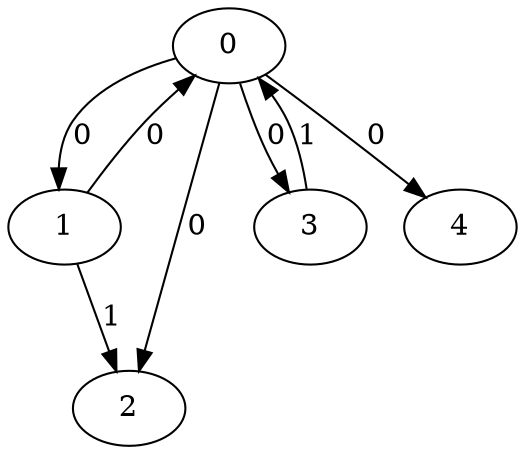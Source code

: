 // Source:86 Canonical: -1 0 0 0 0 0 -1 1 -1 -1 -1 -1 -1 -1 -1 1 -1 -1 -1 -1 -1 -1 -1 -1 -1
digraph HRA_from_86_graph_000 {
  0 -> 1 [label="0"];
  0 -> 2 [label="0"];
  0 -> 3 [label="0"];
  1 -> 0 [label="0"];
  1 -> 2 [label="1"];
  3 -> 0 [label="1"];
  0 -> 4 [label="0"];
}

// Source:86 Canonical: -1 0 0 0 0 0 -1 1 -1 -1 -1 -1 -1 -1 -1 1 -1 -1 -1 -1 0 -1 -1 -1 -1
digraph HRA_from_86_graph_001 {
  0 -> 1 [label="0"];
  0 -> 2 [label="0"];
  0 -> 3 [label="0"];
  1 -> 0 [label="0"];
  1 -> 2 [label="1"];
  3 -> 0 [label="1"];
  0 -> 4 [label="0"];
  4 -> 0 [label="0"];
}

// Source:86 Canonical: -1 0 0 0 -1 0 -1 1 -1 0 -1 -1 -1 -1 -1 1 -1 -1 -1 -1 -1 -1 -1 -1 -1
digraph HRA_from_86_graph_002 {
  0 -> 1 [label="0"];
  0 -> 2 [label="0"];
  0 -> 3 [label="0"];
  1 -> 0 [label="0"];
  1 -> 2 [label="1"];
  3 -> 0 [label="1"];
  1 -> 4 [label="0"];
}

// Source:86 Canonical: -1 0 0 0 0 0 -1 1 -1 0 -1 -1 -1 -1 -1 1 -1 -1 -1 -1 -1 -1 -1 -1 -1
digraph HRA_from_86_graph_003 {
  0 -> 1 [label="0"];
  0 -> 2 [label="0"];
  0 -> 3 [label="0"];
  1 -> 0 [label="0"];
  1 -> 2 [label="1"];
  3 -> 0 [label="1"];
  0 -> 4 [label="0"];
  1 -> 4 [label="0"];
}

// Source:86 Canonical: -1 0 0 0 -1 0 -1 1 -1 0 -1 -1 -1 -1 -1 1 -1 -1 -1 -1 0 -1 -1 -1 -1
digraph HRA_from_86_graph_004 {
  0 -> 1 [label="0"];
  0 -> 2 [label="0"];
  0 -> 3 [label="0"];
  1 -> 0 [label="0"];
  1 -> 2 [label="1"];
  3 -> 0 [label="1"];
  4 -> 0 [label="0"];
  1 -> 4 [label="0"];
}

// Source:86 Canonical: -1 0 0 0 0 0 -1 1 -1 0 -1 -1 -1 -1 -1 1 -1 -1 -1 -1 0 -1 -1 -1 -1
digraph HRA_from_86_graph_005 {
  0 -> 1 [label="0"];
  0 -> 2 [label="0"];
  0 -> 3 [label="0"];
  1 -> 0 [label="0"];
  1 -> 2 [label="1"];
  3 -> 0 [label="1"];
  0 -> 4 [label="0"];
  4 -> 0 [label="0"];
  1 -> 4 [label="0"];
}

// Source:86 Canonical: -1 0 0 0 0 0 -1 1 -1 -1 -1 -1 -1 -1 -1 1 -1 -1 -1 -1 -1 0 -1 -1 -1
digraph HRA_from_86_graph_006 {
  0 -> 1 [label="0"];
  0 -> 2 [label="0"];
  0 -> 3 [label="0"];
  1 -> 0 [label="0"];
  1 -> 2 [label="1"];
  3 -> 0 [label="1"];
  0 -> 4 [label="0"];
  4 -> 1 [label="0"];
}

// Source:86 Canonical: -1 0 0 0 0 0 -1 1 -1 -1 -1 -1 -1 -1 -1 1 -1 -1 -1 -1 0 0 -1 -1 -1
digraph HRA_from_86_graph_007 {
  0 -> 1 [label="0"];
  0 -> 2 [label="0"];
  0 -> 3 [label="0"];
  1 -> 0 [label="0"];
  1 -> 2 [label="1"];
  3 -> 0 [label="1"];
  0 -> 4 [label="0"];
  4 -> 0 [label="0"];
  4 -> 1 [label="0"];
}

// Source:86 Canonical: -1 0 0 0 -1 0 -1 1 -1 0 -1 -1 -1 -1 -1 1 -1 -1 -1 -1 -1 0 -1 -1 -1
digraph HRA_from_86_graph_008 {
  0 -> 1 [label="0"];
  0 -> 2 [label="0"];
  0 -> 3 [label="0"];
  1 -> 0 [label="0"];
  1 -> 2 [label="1"];
  3 -> 0 [label="1"];
  1 -> 4 [label="0"];
  4 -> 1 [label="0"];
}

// Source:86 Canonical: -1 0 0 0 0 0 -1 1 -1 0 -1 -1 -1 -1 -1 1 -1 -1 -1 -1 -1 0 -1 -1 -1
digraph HRA_from_86_graph_009 {
  0 -> 1 [label="0"];
  0 -> 2 [label="0"];
  0 -> 3 [label="0"];
  1 -> 0 [label="0"];
  1 -> 2 [label="1"];
  3 -> 0 [label="1"];
  0 -> 4 [label="0"];
  1 -> 4 [label="0"];
  4 -> 1 [label="0"];
}

// Source:86 Canonical: -1 0 0 0 -1 0 -1 1 -1 0 -1 -1 -1 -1 -1 1 -1 -1 -1 -1 0 0 -1 -1 -1
digraph HRA_from_86_graph_010 {
  0 -> 1 [label="0"];
  0 -> 2 [label="0"];
  0 -> 3 [label="0"];
  1 -> 0 [label="0"];
  1 -> 2 [label="1"];
  3 -> 0 [label="1"];
  4 -> 0 [label="0"];
  1 -> 4 [label="0"];
  4 -> 1 [label="0"];
}

// Source:86 Canonical: -1 0 0 0 0 0 -1 1 -1 0 -1 -1 -1 -1 -1 1 -1 -1 -1 -1 0 0 -1 -1 -1
digraph HRA_from_86_graph_011 {
  0 -> 1 [label="0"];
  0 -> 2 [label="0"];
  0 -> 3 [label="0"];
  1 -> 0 [label="0"];
  1 -> 2 [label="1"];
  3 -> 0 [label="1"];
  0 -> 4 [label="0"];
  4 -> 0 [label="0"];
  1 -> 4 [label="0"];
  4 -> 1 [label="0"];
}

// Source:86 Canonical: -1 0 0 0 -1 0 -1 1 -1 -1 -1 -1 -1 -1 0 1 -1 -1 -1 -1 -1 -1 -1 -1 -1
digraph HRA_from_86_graph_012 {
  0 -> 1 [label="0"];
  0 -> 2 [label="0"];
  0 -> 3 [label="0"];
  1 -> 0 [label="0"];
  1 -> 2 [label="1"];
  3 -> 0 [label="1"];
  2 -> 4 [label="0"];
}

// Source:86 Canonical: -1 0 0 0 0 0 -1 1 -1 -1 -1 -1 -1 -1 0 1 -1 -1 -1 -1 -1 -1 -1 -1 -1
digraph HRA_from_86_graph_013 {
  0 -> 1 [label="0"];
  0 -> 2 [label="0"];
  0 -> 3 [label="0"];
  1 -> 0 [label="0"];
  1 -> 2 [label="1"];
  3 -> 0 [label="1"];
  0 -> 4 [label="0"];
  2 -> 4 [label="0"];
}

// Source:86 Canonical: -1 0 0 0 -1 0 -1 1 -1 -1 -1 -1 -1 -1 0 1 -1 -1 -1 -1 0 -1 -1 -1 -1
digraph HRA_from_86_graph_014 {
  0 -> 1 [label="0"];
  0 -> 2 [label="0"];
  0 -> 3 [label="0"];
  1 -> 0 [label="0"];
  1 -> 2 [label="1"];
  3 -> 0 [label="1"];
  4 -> 0 [label="0"];
  2 -> 4 [label="0"];
}

// Source:86 Canonical: -1 0 0 0 0 0 -1 1 -1 -1 -1 -1 -1 -1 0 1 -1 -1 -1 -1 0 -1 -1 -1 -1
digraph HRA_from_86_graph_015 {
  0 -> 1 [label="0"];
  0 -> 2 [label="0"];
  0 -> 3 [label="0"];
  1 -> 0 [label="0"];
  1 -> 2 [label="1"];
  3 -> 0 [label="1"];
  0 -> 4 [label="0"];
  4 -> 0 [label="0"];
  2 -> 4 [label="0"];
}

// Source:86 Canonical: -1 0 0 0 -1 0 -1 1 -1 0 -1 -1 -1 -1 0 1 -1 -1 -1 -1 -1 -1 -1 -1 -1
digraph HRA_from_86_graph_016 {
  0 -> 1 [label="0"];
  0 -> 2 [label="0"];
  0 -> 3 [label="0"];
  1 -> 0 [label="0"];
  1 -> 2 [label="1"];
  3 -> 0 [label="1"];
  1 -> 4 [label="0"];
  2 -> 4 [label="0"];
}

// Source:86 Canonical: -1 0 0 0 0 0 -1 1 -1 0 -1 -1 -1 -1 0 1 -1 -1 -1 -1 -1 -1 -1 -1 -1
digraph HRA_from_86_graph_017 {
  0 -> 1 [label="0"];
  0 -> 2 [label="0"];
  0 -> 3 [label="0"];
  1 -> 0 [label="0"];
  1 -> 2 [label="1"];
  3 -> 0 [label="1"];
  0 -> 4 [label="0"];
  1 -> 4 [label="0"];
  2 -> 4 [label="0"];
}

// Source:86 Canonical: -1 0 0 0 -1 0 -1 1 -1 0 -1 -1 -1 -1 0 1 -1 -1 -1 -1 0 -1 -1 -1 -1
digraph HRA_from_86_graph_018 {
  0 -> 1 [label="0"];
  0 -> 2 [label="0"];
  0 -> 3 [label="0"];
  1 -> 0 [label="0"];
  1 -> 2 [label="1"];
  3 -> 0 [label="1"];
  4 -> 0 [label="0"];
  1 -> 4 [label="0"];
  2 -> 4 [label="0"];
}

// Source:86 Canonical: -1 0 0 0 0 0 -1 1 -1 0 -1 -1 -1 -1 0 1 -1 -1 -1 -1 0 -1 -1 -1 -1
digraph HRA_from_86_graph_019 {
  0 -> 1 [label="0"];
  0 -> 2 [label="0"];
  0 -> 3 [label="0"];
  1 -> 0 [label="0"];
  1 -> 2 [label="1"];
  3 -> 0 [label="1"];
  0 -> 4 [label="0"];
  4 -> 0 [label="0"];
  1 -> 4 [label="0"];
  2 -> 4 [label="0"];
}

// Source:86 Canonical: -1 0 0 0 -1 0 -1 1 -1 -1 -1 -1 -1 -1 0 1 -1 -1 -1 -1 -1 0 -1 -1 -1
digraph HRA_from_86_graph_020 {
  0 -> 1 [label="0"];
  0 -> 2 [label="0"];
  0 -> 3 [label="0"];
  1 -> 0 [label="0"];
  1 -> 2 [label="1"];
  3 -> 0 [label="1"];
  4 -> 1 [label="0"];
  2 -> 4 [label="0"];
}

// Source:86 Canonical: -1 0 0 0 0 0 -1 1 -1 -1 -1 -1 -1 -1 0 1 -1 -1 -1 -1 -1 0 -1 -1 -1
digraph HRA_from_86_graph_021 {
  0 -> 1 [label="0"];
  0 -> 2 [label="0"];
  0 -> 3 [label="0"];
  1 -> 0 [label="0"];
  1 -> 2 [label="1"];
  3 -> 0 [label="1"];
  0 -> 4 [label="0"];
  4 -> 1 [label="0"];
  2 -> 4 [label="0"];
}

// Source:86 Canonical: -1 0 0 0 -1 0 -1 1 -1 -1 -1 -1 -1 -1 0 1 -1 -1 -1 -1 0 0 -1 -1 -1
digraph HRA_from_86_graph_022 {
  0 -> 1 [label="0"];
  0 -> 2 [label="0"];
  0 -> 3 [label="0"];
  1 -> 0 [label="0"];
  1 -> 2 [label="1"];
  3 -> 0 [label="1"];
  4 -> 0 [label="0"];
  4 -> 1 [label="0"];
  2 -> 4 [label="0"];
}

// Source:86 Canonical: -1 0 0 0 0 0 -1 1 -1 -1 -1 -1 -1 -1 0 1 -1 -1 -1 -1 0 0 -1 -1 -1
digraph HRA_from_86_graph_023 {
  0 -> 1 [label="0"];
  0 -> 2 [label="0"];
  0 -> 3 [label="0"];
  1 -> 0 [label="0"];
  1 -> 2 [label="1"];
  3 -> 0 [label="1"];
  0 -> 4 [label="0"];
  4 -> 0 [label="0"];
  4 -> 1 [label="0"];
  2 -> 4 [label="0"];
}

// Source:86 Canonical: -1 0 0 0 -1 0 -1 1 -1 0 -1 -1 -1 -1 0 1 -1 -1 -1 -1 -1 0 -1 -1 -1
digraph HRA_from_86_graph_024 {
  0 -> 1 [label="0"];
  0 -> 2 [label="0"];
  0 -> 3 [label="0"];
  1 -> 0 [label="0"];
  1 -> 2 [label="1"];
  3 -> 0 [label="1"];
  1 -> 4 [label="0"];
  4 -> 1 [label="0"];
  2 -> 4 [label="0"];
}

// Source:86 Canonical: -1 0 0 0 0 0 -1 1 -1 0 -1 -1 -1 -1 0 1 -1 -1 -1 -1 -1 0 -1 -1 -1
digraph HRA_from_86_graph_025 {
  0 -> 1 [label="0"];
  0 -> 2 [label="0"];
  0 -> 3 [label="0"];
  1 -> 0 [label="0"];
  1 -> 2 [label="1"];
  3 -> 0 [label="1"];
  0 -> 4 [label="0"];
  1 -> 4 [label="0"];
  4 -> 1 [label="0"];
  2 -> 4 [label="0"];
}

// Source:86 Canonical: -1 0 0 0 -1 0 -1 1 -1 0 -1 -1 -1 -1 0 1 -1 -1 -1 -1 0 0 -1 -1 -1
digraph HRA_from_86_graph_026 {
  0 -> 1 [label="0"];
  0 -> 2 [label="0"];
  0 -> 3 [label="0"];
  1 -> 0 [label="0"];
  1 -> 2 [label="1"];
  3 -> 0 [label="1"];
  4 -> 0 [label="0"];
  1 -> 4 [label="0"];
  4 -> 1 [label="0"];
  2 -> 4 [label="0"];
}

// Source:86 Canonical: -1 0 0 0 0 0 -1 1 -1 0 -1 -1 -1 -1 0 1 -1 -1 -1 -1 0 0 -1 -1 -1
digraph HRA_from_86_graph_027 {
  0 -> 1 [label="0"];
  0 -> 2 [label="0"];
  0 -> 3 [label="0"];
  1 -> 0 [label="0"];
  1 -> 2 [label="1"];
  3 -> 0 [label="1"];
  0 -> 4 [label="0"];
  4 -> 0 [label="0"];
  1 -> 4 [label="0"];
  4 -> 1 [label="0"];
  2 -> 4 [label="0"];
}

// Source:86 Canonical: -1 0 0 0 0 0 -1 1 -1 -1 -1 -1 -1 -1 -1 1 -1 -1 -1 -1 -1 -1 0 -1 -1
digraph HRA_from_86_graph_028 {
  0 -> 1 [label="0"];
  0 -> 2 [label="0"];
  0 -> 3 [label="0"];
  1 -> 0 [label="0"];
  1 -> 2 [label="1"];
  3 -> 0 [label="1"];
  0 -> 4 [label="0"];
  4 -> 2 [label="0"];
}

// Source:86 Canonical: -1 0 0 0 0 0 -1 1 -1 -1 -1 -1 -1 -1 -1 1 -1 -1 -1 -1 0 -1 0 -1 -1
digraph HRA_from_86_graph_029 {
  0 -> 1 [label="0"];
  0 -> 2 [label="0"];
  0 -> 3 [label="0"];
  1 -> 0 [label="0"];
  1 -> 2 [label="1"];
  3 -> 0 [label="1"];
  0 -> 4 [label="0"];
  4 -> 0 [label="0"];
  4 -> 2 [label="0"];
}

// Source:86 Canonical: -1 0 0 0 -1 0 -1 1 -1 0 -1 -1 -1 -1 -1 1 -1 -1 -1 -1 -1 -1 0 -1 -1
digraph HRA_from_86_graph_030 {
  0 -> 1 [label="0"];
  0 -> 2 [label="0"];
  0 -> 3 [label="0"];
  1 -> 0 [label="0"];
  1 -> 2 [label="1"];
  3 -> 0 [label="1"];
  1 -> 4 [label="0"];
  4 -> 2 [label="0"];
}

// Source:86 Canonical: -1 0 0 0 0 0 -1 1 -1 0 -1 -1 -1 -1 -1 1 -1 -1 -1 -1 -1 -1 0 -1 -1
digraph HRA_from_86_graph_031 {
  0 -> 1 [label="0"];
  0 -> 2 [label="0"];
  0 -> 3 [label="0"];
  1 -> 0 [label="0"];
  1 -> 2 [label="1"];
  3 -> 0 [label="1"];
  0 -> 4 [label="0"];
  1 -> 4 [label="0"];
  4 -> 2 [label="0"];
}

// Source:86 Canonical: -1 0 0 0 -1 0 -1 1 -1 0 -1 -1 -1 -1 -1 1 -1 -1 -1 -1 0 -1 0 -1 -1
digraph HRA_from_86_graph_032 {
  0 -> 1 [label="0"];
  0 -> 2 [label="0"];
  0 -> 3 [label="0"];
  1 -> 0 [label="0"];
  1 -> 2 [label="1"];
  3 -> 0 [label="1"];
  4 -> 0 [label="0"];
  1 -> 4 [label="0"];
  4 -> 2 [label="0"];
}

// Source:86 Canonical: -1 0 0 0 0 0 -1 1 -1 0 -1 -1 -1 -1 -1 1 -1 -1 -1 -1 0 -1 0 -1 -1
digraph HRA_from_86_graph_033 {
  0 -> 1 [label="0"];
  0 -> 2 [label="0"];
  0 -> 3 [label="0"];
  1 -> 0 [label="0"];
  1 -> 2 [label="1"];
  3 -> 0 [label="1"];
  0 -> 4 [label="0"];
  4 -> 0 [label="0"];
  1 -> 4 [label="0"];
  4 -> 2 [label="0"];
}

// Source:86 Canonical: -1 0 0 0 0 0 -1 1 -1 -1 -1 -1 -1 -1 -1 1 -1 -1 -1 -1 -1 0 0 -1 -1
digraph HRA_from_86_graph_034 {
  0 -> 1 [label="0"];
  0 -> 2 [label="0"];
  0 -> 3 [label="0"];
  1 -> 0 [label="0"];
  1 -> 2 [label="1"];
  3 -> 0 [label="1"];
  0 -> 4 [label="0"];
  4 -> 1 [label="0"];
  4 -> 2 [label="0"];
}

// Source:86 Canonical: -1 0 0 0 0 0 -1 1 -1 -1 -1 -1 -1 -1 -1 1 -1 -1 -1 -1 0 0 0 -1 -1
digraph HRA_from_86_graph_035 {
  0 -> 1 [label="0"];
  0 -> 2 [label="0"];
  0 -> 3 [label="0"];
  1 -> 0 [label="0"];
  1 -> 2 [label="1"];
  3 -> 0 [label="1"];
  0 -> 4 [label="0"];
  4 -> 0 [label="0"];
  4 -> 1 [label="0"];
  4 -> 2 [label="0"];
}

// Source:86 Canonical: -1 0 0 0 -1 0 -1 1 -1 0 -1 -1 -1 -1 -1 1 -1 -1 -1 -1 -1 0 0 -1 -1
digraph HRA_from_86_graph_036 {
  0 -> 1 [label="0"];
  0 -> 2 [label="0"];
  0 -> 3 [label="0"];
  1 -> 0 [label="0"];
  1 -> 2 [label="1"];
  3 -> 0 [label="1"];
  1 -> 4 [label="0"];
  4 -> 1 [label="0"];
  4 -> 2 [label="0"];
}

// Source:86 Canonical: -1 0 0 0 0 0 -1 1 -1 0 -1 -1 -1 -1 -1 1 -1 -1 -1 -1 -1 0 0 -1 -1
digraph HRA_from_86_graph_037 {
  0 -> 1 [label="0"];
  0 -> 2 [label="0"];
  0 -> 3 [label="0"];
  1 -> 0 [label="0"];
  1 -> 2 [label="1"];
  3 -> 0 [label="1"];
  0 -> 4 [label="0"];
  1 -> 4 [label="0"];
  4 -> 1 [label="0"];
  4 -> 2 [label="0"];
}

// Source:86 Canonical: -1 0 0 0 -1 0 -1 1 -1 0 -1 -1 -1 -1 -1 1 -1 -1 -1 -1 0 0 0 -1 -1
digraph HRA_from_86_graph_038 {
  0 -> 1 [label="0"];
  0 -> 2 [label="0"];
  0 -> 3 [label="0"];
  1 -> 0 [label="0"];
  1 -> 2 [label="1"];
  3 -> 0 [label="1"];
  4 -> 0 [label="0"];
  1 -> 4 [label="0"];
  4 -> 1 [label="0"];
  4 -> 2 [label="0"];
}

// Source:86 Canonical: -1 0 0 0 0 0 -1 1 -1 0 -1 -1 -1 -1 -1 1 -1 -1 -1 -1 0 0 0 -1 -1
digraph HRA_from_86_graph_039 {
  0 -> 1 [label="0"];
  0 -> 2 [label="0"];
  0 -> 3 [label="0"];
  1 -> 0 [label="0"];
  1 -> 2 [label="1"];
  3 -> 0 [label="1"];
  0 -> 4 [label="0"];
  4 -> 0 [label="0"];
  1 -> 4 [label="0"];
  4 -> 1 [label="0"];
  4 -> 2 [label="0"];
}

// Source:86 Canonical: -1 0 0 0 -1 0 -1 1 -1 -1 -1 -1 -1 -1 0 1 -1 -1 -1 -1 -1 -1 0 -1 -1
digraph HRA_from_86_graph_040 {
  0 -> 1 [label="0"];
  0 -> 2 [label="0"];
  0 -> 3 [label="0"];
  1 -> 0 [label="0"];
  1 -> 2 [label="1"];
  3 -> 0 [label="1"];
  2 -> 4 [label="0"];
  4 -> 2 [label="0"];
}

// Source:86 Canonical: -1 0 0 0 0 0 -1 1 -1 -1 -1 -1 -1 -1 0 1 -1 -1 -1 -1 -1 -1 0 -1 -1
digraph HRA_from_86_graph_041 {
  0 -> 1 [label="0"];
  0 -> 2 [label="0"];
  0 -> 3 [label="0"];
  1 -> 0 [label="0"];
  1 -> 2 [label="1"];
  3 -> 0 [label="1"];
  0 -> 4 [label="0"];
  2 -> 4 [label="0"];
  4 -> 2 [label="0"];
}

// Source:86 Canonical: -1 0 0 0 -1 0 -1 1 -1 -1 -1 -1 -1 -1 0 1 -1 -1 -1 -1 0 -1 0 -1 -1
digraph HRA_from_86_graph_042 {
  0 -> 1 [label="0"];
  0 -> 2 [label="0"];
  0 -> 3 [label="0"];
  1 -> 0 [label="0"];
  1 -> 2 [label="1"];
  3 -> 0 [label="1"];
  4 -> 0 [label="0"];
  2 -> 4 [label="0"];
  4 -> 2 [label="0"];
}

// Source:86 Canonical: -1 0 0 0 0 0 -1 1 -1 -1 -1 -1 -1 -1 0 1 -1 -1 -1 -1 0 -1 0 -1 -1
digraph HRA_from_86_graph_043 {
  0 -> 1 [label="0"];
  0 -> 2 [label="0"];
  0 -> 3 [label="0"];
  1 -> 0 [label="0"];
  1 -> 2 [label="1"];
  3 -> 0 [label="1"];
  0 -> 4 [label="0"];
  4 -> 0 [label="0"];
  2 -> 4 [label="0"];
  4 -> 2 [label="0"];
}

// Source:86 Canonical: -1 0 0 0 -1 0 -1 1 -1 0 -1 -1 -1 -1 0 1 -1 -1 -1 -1 -1 -1 0 -1 -1
digraph HRA_from_86_graph_044 {
  0 -> 1 [label="0"];
  0 -> 2 [label="0"];
  0 -> 3 [label="0"];
  1 -> 0 [label="0"];
  1 -> 2 [label="1"];
  3 -> 0 [label="1"];
  1 -> 4 [label="0"];
  2 -> 4 [label="0"];
  4 -> 2 [label="0"];
}

// Source:86 Canonical: -1 0 0 0 0 0 -1 1 -1 0 -1 -1 -1 -1 0 1 -1 -1 -1 -1 -1 -1 0 -1 -1
digraph HRA_from_86_graph_045 {
  0 -> 1 [label="0"];
  0 -> 2 [label="0"];
  0 -> 3 [label="0"];
  1 -> 0 [label="0"];
  1 -> 2 [label="1"];
  3 -> 0 [label="1"];
  0 -> 4 [label="0"];
  1 -> 4 [label="0"];
  2 -> 4 [label="0"];
  4 -> 2 [label="0"];
}

// Source:86 Canonical: -1 0 0 0 -1 0 -1 1 -1 0 -1 -1 -1 -1 0 1 -1 -1 -1 -1 0 -1 0 -1 -1
digraph HRA_from_86_graph_046 {
  0 -> 1 [label="0"];
  0 -> 2 [label="0"];
  0 -> 3 [label="0"];
  1 -> 0 [label="0"];
  1 -> 2 [label="1"];
  3 -> 0 [label="1"];
  4 -> 0 [label="0"];
  1 -> 4 [label="0"];
  2 -> 4 [label="0"];
  4 -> 2 [label="0"];
}

// Source:86 Canonical: -1 0 0 0 0 0 -1 1 -1 0 -1 -1 -1 -1 0 1 -1 -1 -1 -1 0 -1 0 -1 -1
digraph HRA_from_86_graph_047 {
  0 -> 1 [label="0"];
  0 -> 2 [label="0"];
  0 -> 3 [label="0"];
  1 -> 0 [label="0"];
  1 -> 2 [label="1"];
  3 -> 0 [label="1"];
  0 -> 4 [label="0"];
  4 -> 0 [label="0"];
  1 -> 4 [label="0"];
  2 -> 4 [label="0"];
  4 -> 2 [label="0"];
}

// Source:86 Canonical: -1 0 0 0 -1 0 -1 1 -1 -1 -1 -1 -1 -1 0 1 -1 -1 -1 -1 -1 0 0 -1 -1
digraph HRA_from_86_graph_048 {
  0 -> 1 [label="0"];
  0 -> 2 [label="0"];
  0 -> 3 [label="0"];
  1 -> 0 [label="0"];
  1 -> 2 [label="1"];
  3 -> 0 [label="1"];
  4 -> 1 [label="0"];
  2 -> 4 [label="0"];
  4 -> 2 [label="0"];
}

// Source:86 Canonical: -1 0 0 0 0 0 -1 1 -1 -1 -1 -1 -1 -1 0 1 -1 -1 -1 -1 -1 0 0 -1 -1
digraph HRA_from_86_graph_049 {
  0 -> 1 [label="0"];
  0 -> 2 [label="0"];
  0 -> 3 [label="0"];
  1 -> 0 [label="0"];
  1 -> 2 [label="1"];
  3 -> 0 [label="1"];
  0 -> 4 [label="0"];
  4 -> 1 [label="0"];
  2 -> 4 [label="0"];
  4 -> 2 [label="0"];
}

// Source:86 Canonical: -1 0 0 0 -1 0 -1 1 -1 -1 -1 -1 -1 -1 0 1 -1 -1 -1 -1 0 0 0 -1 -1
digraph HRA_from_86_graph_050 {
  0 -> 1 [label="0"];
  0 -> 2 [label="0"];
  0 -> 3 [label="0"];
  1 -> 0 [label="0"];
  1 -> 2 [label="1"];
  3 -> 0 [label="1"];
  4 -> 0 [label="0"];
  4 -> 1 [label="0"];
  2 -> 4 [label="0"];
  4 -> 2 [label="0"];
}

// Source:86 Canonical: -1 0 0 0 0 0 -1 1 -1 -1 -1 -1 -1 -1 0 1 -1 -1 -1 -1 0 0 0 -1 -1
digraph HRA_from_86_graph_051 {
  0 -> 1 [label="0"];
  0 -> 2 [label="0"];
  0 -> 3 [label="0"];
  1 -> 0 [label="0"];
  1 -> 2 [label="1"];
  3 -> 0 [label="1"];
  0 -> 4 [label="0"];
  4 -> 0 [label="0"];
  4 -> 1 [label="0"];
  2 -> 4 [label="0"];
  4 -> 2 [label="0"];
}

// Source:86 Canonical: -1 0 0 0 -1 0 -1 1 -1 0 -1 -1 -1 -1 0 1 -1 -1 -1 -1 -1 0 0 -1 -1
digraph HRA_from_86_graph_052 {
  0 -> 1 [label="0"];
  0 -> 2 [label="0"];
  0 -> 3 [label="0"];
  1 -> 0 [label="0"];
  1 -> 2 [label="1"];
  3 -> 0 [label="1"];
  1 -> 4 [label="0"];
  4 -> 1 [label="0"];
  2 -> 4 [label="0"];
  4 -> 2 [label="0"];
}

// Source:86 Canonical: -1 0 0 0 0 0 -1 1 -1 0 -1 -1 -1 -1 0 1 -1 -1 -1 -1 -1 0 0 -1 -1
digraph HRA_from_86_graph_053 {
  0 -> 1 [label="0"];
  0 -> 2 [label="0"];
  0 -> 3 [label="0"];
  1 -> 0 [label="0"];
  1 -> 2 [label="1"];
  3 -> 0 [label="1"];
  0 -> 4 [label="0"];
  1 -> 4 [label="0"];
  4 -> 1 [label="0"];
  2 -> 4 [label="0"];
  4 -> 2 [label="0"];
}

// Source:86 Canonical: -1 0 0 0 -1 0 -1 1 -1 0 -1 -1 -1 -1 0 1 -1 -1 -1 -1 0 0 0 -1 -1
digraph HRA_from_86_graph_054 {
  0 -> 1 [label="0"];
  0 -> 2 [label="0"];
  0 -> 3 [label="0"];
  1 -> 0 [label="0"];
  1 -> 2 [label="1"];
  3 -> 0 [label="1"];
  4 -> 0 [label="0"];
  1 -> 4 [label="0"];
  4 -> 1 [label="0"];
  2 -> 4 [label="0"];
  4 -> 2 [label="0"];
}

// Source:86 Canonical: -1 0 0 0 0 0 -1 1 -1 0 -1 -1 -1 -1 0 1 -1 -1 -1 -1 0 0 0 -1 -1
digraph HRA_from_86_graph_055 {
  0 -> 1 [label="0"];
  0 -> 2 [label="0"];
  0 -> 3 [label="0"];
  1 -> 0 [label="0"];
  1 -> 2 [label="1"];
  3 -> 0 [label="1"];
  0 -> 4 [label="0"];
  4 -> 0 [label="0"];
  1 -> 4 [label="0"];
  4 -> 1 [label="0"];
  2 -> 4 [label="0"];
  4 -> 2 [label="0"];
}

// Source:86 Canonical: -1 0 0 0 -1 0 -1 1 -1 -1 -1 -1 -1 -1 -1 1 -1 -1 -1 0 -1 -1 -1 -1 -1
digraph HRA_from_86_graph_056 {
  0 -> 1 [label="0"];
  0 -> 2 [label="0"];
  0 -> 3 [label="0"];
  1 -> 0 [label="0"];
  1 -> 2 [label="1"];
  3 -> 0 [label="1"];
  3 -> 4 [label="0"];
}

// Source:86 Canonical: -1 0 0 0 0 0 -1 1 -1 -1 -1 -1 -1 -1 -1 1 -1 -1 -1 0 -1 -1 -1 -1 -1
digraph HRA_from_86_graph_057 {
  0 -> 1 [label="0"];
  0 -> 2 [label="0"];
  0 -> 3 [label="0"];
  1 -> 0 [label="0"];
  1 -> 2 [label="1"];
  3 -> 0 [label="1"];
  0 -> 4 [label="0"];
  3 -> 4 [label="0"];
}

// Source:86 Canonical: -1 0 0 0 -1 0 -1 1 -1 -1 -1 -1 -1 -1 -1 1 -1 -1 -1 0 0 -1 -1 -1 -1
digraph HRA_from_86_graph_058 {
  0 -> 1 [label="0"];
  0 -> 2 [label="0"];
  0 -> 3 [label="0"];
  1 -> 0 [label="0"];
  1 -> 2 [label="1"];
  3 -> 0 [label="1"];
  4 -> 0 [label="0"];
  3 -> 4 [label="0"];
}

// Source:86 Canonical: -1 0 0 0 0 0 -1 1 -1 -1 -1 -1 -1 -1 -1 1 -1 -1 -1 0 0 -1 -1 -1 -1
digraph HRA_from_86_graph_059 {
  0 -> 1 [label="0"];
  0 -> 2 [label="0"];
  0 -> 3 [label="0"];
  1 -> 0 [label="0"];
  1 -> 2 [label="1"];
  3 -> 0 [label="1"];
  0 -> 4 [label="0"];
  4 -> 0 [label="0"];
  3 -> 4 [label="0"];
}

// Source:86 Canonical: -1 0 0 0 -1 0 -1 1 -1 0 -1 -1 -1 -1 -1 1 -1 -1 -1 0 -1 -1 -1 -1 -1
digraph HRA_from_86_graph_060 {
  0 -> 1 [label="0"];
  0 -> 2 [label="0"];
  0 -> 3 [label="0"];
  1 -> 0 [label="0"];
  1 -> 2 [label="1"];
  3 -> 0 [label="1"];
  1 -> 4 [label="0"];
  3 -> 4 [label="0"];
}

// Source:86 Canonical: -1 0 0 0 0 0 -1 1 -1 0 -1 -1 -1 -1 -1 1 -1 -1 -1 0 -1 -1 -1 -1 -1
digraph HRA_from_86_graph_061 {
  0 -> 1 [label="0"];
  0 -> 2 [label="0"];
  0 -> 3 [label="0"];
  1 -> 0 [label="0"];
  1 -> 2 [label="1"];
  3 -> 0 [label="1"];
  0 -> 4 [label="0"];
  1 -> 4 [label="0"];
  3 -> 4 [label="0"];
}

// Source:86 Canonical: -1 0 0 0 -1 0 -1 1 -1 0 -1 -1 -1 -1 -1 1 -1 -1 -1 0 0 -1 -1 -1 -1
digraph HRA_from_86_graph_062 {
  0 -> 1 [label="0"];
  0 -> 2 [label="0"];
  0 -> 3 [label="0"];
  1 -> 0 [label="0"];
  1 -> 2 [label="1"];
  3 -> 0 [label="1"];
  4 -> 0 [label="0"];
  1 -> 4 [label="0"];
  3 -> 4 [label="0"];
}

// Source:86 Canonical: -1 0 0 0 0 0 -1 1 -1 0 -1 -1 -1 -1 -1 1 -1 -1 -1 0 0 -1 -1 -1 -1
digraph HRA_from_86_graph_063 {
  0 -> 1 [label="0"];
  0 -> 2 [label="0"];
  0 -> 3 [label="0"];
  1 -> 0 [label="0"];
  1 -> 2 [label="1"];
  3 -> 0 [label="1"];
  0 -> 4 [label="0"];
  4 -> 0 [label="0"];
  1 -> 4 [label="0"];
  3 -> 4 [label="0"];
}

// Source:86 Canonical: -1 0 0 0 -1 0 -1 1 -1 -1 -1 -1 -1 -1 -1 1 -1 -1 -1 0 -1 0 -1 -1 -1
digraph HRA_from_86_graph_064 {
  0 -> 1 [label="0"];
  0 -> 2 [label="0"];
  0 -> 3 [label="0"];
  1 -> 0 [label="0"];
  1 -> 2 [label="1"];
  3 -> 0 [label="1"];
  4 -> 1 [label="0"];
  3 -> 4 [label="0"];
}

// Source:86 Canonical: -1 0 0 0 0 0 -1 1 -1 -1 -1 -1 -1 -1 -1 1 -1 -1 -1 0 -1 0 -1 -1 -1
digraph HRA_from_86_graph_065 {
  0 -> 1 [label="0"];
  0 -> 2 [label="0"];
  0 -> 3 [label="0"];
  1 -> 0 [label="0"];
  1 -> 2 [label="1"];
  3 -> 0 [label="1"];
  0 -> 4 [label="0"];
  4 -> 1 [label="0"];
  3 -> 4 [label="0"];
}

// Source:86 Canonical: -1 0 0 0 -1 0 -1 1 -1 -1 -1 -1 -1 -1 -1 1 -1 -1 -1 0 0 0 -1 -1 -1
digraph HRA_from_86_graph_066 {
  0 -> 1 [label="0"];
  0 -> 2 [label="0"];
  0 -> 3 [label="0"];
  1 -> 0 [label="0"];
  1 -> 2 [label="1"];
  3 -> 0 [label="1"];
  4 -> 0 [label="0"];
  4 -> 1 [label="0"];
  3 -> 4 [label="0"];
}

// Source:86 Canonical: -1 0 0 0 0 0 -1 1 -1 -1 -1 -1 -1 -1 -1 1 -1 -1 -1 0 0 0 -1 -1 -1
digraph HRA_from_86_graph_067 {
  0 -> 1 [label="0"];
  0 -> 2 [label="0"];
  0 -> 3 [label="0"];
  1 -> 0 [label="0"];
  1 -> 2 [label="1"];
  3 -> 0 [label="1"];
  0 -> 4 [label="0"];
  4 -> 0 [label="0"];
  4 -> 1 [label="0"];
  3 -> 4 [label="0"];
}

// Source:86 Canonical: -1 0 0 0 -1 0 -1 1 -1 0 -1 -1 -1 -1 -1 1 -1 -1 -1 0 -1 0 -1 -1 -1
digraph HRA_from_86_graph_068 {
  0 -> 1 [label="0"];
  0 -> 2 [label="0"];
  0 -> 3 [label="0"];
  1 -> 0 [label="0"];
  1 -> 2 [label="1"];
  3 -> 0 [label="1"];
  1 -> 4 [label="0"];
  4 -> 1 [label="0"];
  3 -> 4 [label="0"];
}

// Source:86 Canonical: -1 0 0 0 0 0 -1 1 -1 0 -1 -1 -1 -1 -1 1 -1 -1 -1 0 -1 0 -1 -1 -1
digraph HRA_from_86_graph_069 {
  0 -> 1 [label="0"];
  0 -> 2 [label="0"];
  0 -> 3 [label="0"];
  1 -> 0 [label="0"];
  1 -> 2 [label="1"];
  3 -> 0 [label="1"];
  0 -> 4 [label="0"];
  1 -> 4 [label="0"];
  4 -> 1 [label="0"];
  3 -> 4 [label="0"];
}

// Source:86 Canonical: -1 0 0 0 -1 0 -1 1 -1 0 -1 -1 -1 -1 -1 1 -1 -1 -1 0 0 0 -1 -1 -1
digraph HRA_from_86_graph_070 {
  0 -> 1 [label="0"];
  0 -> 2 [label="0"];
  0 -> 3 [label="0"];
  1 -> 0 [label="0"];
  1 -> 2 [label="1"];
  3 -> 0 [label="1"];
  4 -> 0 [label="0"];
  1 -> 4 [label="0"];
  4 -> 1 [label="0"];
  3 -> 4 [label="0"];
}

// Source:86 Canonical: -1 0 0 0 0 0 -1 1 -1 0 -1 -1 -1 -1 -1 1 -1 -1 -1 0 0 0 -1 -1 -1
digraph HRA_from_86_graph_071 {
  0 -> 1 [label="0"];
  0 -> 2 [label="0"];
  0 -> 3 [label="0"];
  1 -> 0 [label="0"];
  1 -> 2 [label="1"];
  3 -> 0 [label="1"];
  0 -> 4 [label="0"];
  4 -> 0 [label="0"];
  1 -> 4 [label="0"];
  4 -> 1 [label="0"];
  3 -> 4 [label="0"];
}

// Source:86 Canonical: -1 0 0 0 -1 0 -1 1 -1 -1 -1 -1 -1 -1 0 1 -1 -1 -1 0 -1 -1 -1 -1 -1
digraph HRA_from_86_graph_072 {
  0 -> 1 [label="0"];
  0 -> 2 [label="0"];
  0 -> 3 [label="0"];
  1 -> 0 [label="0"];
  1 -> 2 [label="1"];
  3 -> 0 [label="1"];
  2 -> 4 [label="0"];
  3 -> 4 [label="0"];
}

// Source:86 Canonical: -1 0 0 0 0 0 -1 1 -1 -1 -1 -1 -1 -1 0 1 -1 -1 -1 0 -1 -1 -1 -1 -1
digraph HRA_from_86_graph_073 {
  0 -> 1 [label="0"];
  0 -> 2 [label="0"];
  0 -> 3 [label="0"];
  1 -> 0 [label="0"];
  1 -> 2 [label="1"];
  3 -> 0 [label="1"];
  0 -> 4 [label="0"];
  2 -> 4 [label="0"];
  3 -> 4 [label="0"];
}

// Source:86 Canonical: -1 0 0 0 -1 0 -1 1 -1 -1 -1 -1 -1 -1 0 1 -1 -1 -1 0 0 -1 -1 -1 -1
digraph HRA_from_86_graph_074 {
  0 -> 1 [label="0"];
  0 -> 2 [label="0"];
  0 -> 3 [label="0"];
  1 -> 0 [label="0"];
  1 -> 2 [label="1"];
  3 -> 0 [label="1"];
  4 -> 0 [label="0"];
  2 -> 4 [label="0"];
  3 -> 4 [label="0"];
}

// Source:86 Canonical: -1 0 0 0 0 0 -1 1 -1 -1 -1 -1 -1 -1 0 1 -1 -1 -1 0 0 -1 -1 -1 -1
digraph HRA_from_86_graph_075 {
  0 -> 1 [label="0"];
  0 -> 2 [label="0"];
  0 -> 3 [label="0"];
  1 -> 0 [label="0"];
  1 -> 2 [label="1"];
  3 -> 0 [label="1"];
  0 -> 4 [label="0"];
  4 -> 0 [label="0"];
  2 -> 4 [label="0"];
  3 -> 4 [label="0"];
}

// Source:86 Canonical: -1 0 0 0 -1 0 -1 1 -1 0 -1 -1 -1 -1 0 1 -1 -1 -1 0 -1 -1 -1 -1 -1
digraph HRA_from_86_graph_076 {
  0 -> 1 [label="0"];
  0 -> 2 [label="0"];
  0 -> 3 [label="0"];
  1 -> 0 [label="0"];
  1 -> 2 [label="1"];
  3 -> 0 [label="1"];
  1 -> 4 [label="0"];
  2 -> 4 [label="0"];
  3 -> 4 [label="0"];
}

// Source:86 Canonical: -1 0 0 0 0 0 -1 1 -1 0 -1 -1 -1 -1 0 1 -1 -1 -1 0 -1 -1 -1 -1 -1
digraph HRA_from_86_graph_077 {
  0 -> 1 [label="0"];
  0 -> 2 [label="0"];
  0 -> 3 [label="0"];
  1 -> 0 [label="0"];
  1 -> 2 [label="1"];
  3 -> 0 [label="1"];
  0 -> 4 [label="0"];
  1 -> 4 [label="0"];
  2 -> 4 [label="0"];
  3 -> 4 [label="0"];
}

// Source:86 Canonical: -1 0 0 0 -1 0 -1 1 -1 0 -1 -1 -1 -1 0 1 -1 -1 -1 0 0 -1 -1 -1 -1
digraph HRA_from_86_graph_078 {
  0 -> 1 [label="0"];
  0 -> 2 [label="0"];
  0 -> 3 [label="0"];
  1 -> 0 [label="0"];
  1 -> 2 [label="1"];
  3 -> 0 [label="1"];
  4 -> 0 [label="0"];
  1 -> 4 [label="0"];
  2 -> 4 [label="0"];
  3 -> 4 [label="0"];
}

// Source:86 Canonical: -1 0 0 0 0 0 -1 1 -1 0 -1 -1 -1 -1 0 1 -1 -1 -1 0 0 -1 -1 -1 -1
digraph HRA_from_86_graph_079 {
  0 -> 1 [label="0"];
  0 -> 2 [label="0"];
  0 -> 3 [label="0"];
  1 -> 0 [label="0"];
  1 -> 2 [label="1"];
  3 -> 0 [label="1"];
  0 -> 4 [label="0"];
  4 -> 0 [label="0"];
  1 -> 4 [label="0"];
  2 -> 4 [label="0"];
  3 -> 4 [label="0"];
}

// Source:86 Canonical: -1 0 0 0 -1 0 -1 1 -1 -1 -1 -1 -1 -1 0 1 -1 -1 -1 0 -1 0 -1 -1 -1
digraph HRA_from_86_graph_080 {
  0 -> 1 [label="0"];
  0 -> 2 [label="0"];
  0 -> 3 [label="0"];
  1 -> 0 [label="0"];
  1 -> 2 [label="1"];
  3 -> 0 [label="1"];
  4 -> 1 [label="0"];
  2 -> 4 [label="0"];
  3 -> 4 [label="0"];
}

// Source:86 Canonical: -1 0 0 0 0 0 -1 1 -1 -1 -1 -1 -1 -1 0 1 -1 -1 -1 0 -1 0 -1 -1 -1
digraph HRA_from_86_graph_081 {
  0 -> 1 [label="0"];
  0 -> 2 [label="0"];
  0 -> 3 [label="0"];
  1 -> 0 [label="0"];
  1 -> 2 [label="1"];
  3 -> 0 [label="1"];
  0 -> 4 [label="0"];
  4 -> 1 [label="0"];
  2 -> 4 [label="0"];
  3 -> 4 [label="0"];
}

// Source:86 Canonical: -1 0 0 0 -1 0 -1 1 -1 -1 -1 -1 -1 -1 0 1 -1 -1 -1 0 0 0 -1 -1 -1
digraph HRA_from_86_graph_082 {
  0 -> 1 [label="0"];
  0 -> 2 [label="0"];
  0 -> 3 [label="0"];
  1 -> 0 [label="0"];
  1 -> 2 [label="1"];
  3 -> 0 [label="1"];
  4 -> 0 [label="0"];
  4 -> 1 [label="0"];
  2 -> 4 [label="0"];
  3 -> 4 [label="0"];
}

// Source:86 Canonical: -1 0 0 0 0 0 -1 1 -1 -1 -1 -1 -1 -1 0 1 -1 -1 -1 0 0 0 -1 -1 -1
digraph HRA_from_86_graph_083 {
  0 -> 1 [label="0"];
  0 -> 2 [label="0"];
  0 -> 3 [label="0"];
  1 -> 0 [label="0"];
  1 -> 2 [label="1"];
  3 -> 0 [label="1"];
  0 -> 4 [label="0"];
  4 -> 0 [label="0"];
  4 -> 1 [label="0"];
  2 -> 4 [label="0"];
  3 -> 4 [label="0"];
}

// Source:86 Canonical: -1 0 0 0 -1 0 -1 1 -1 0 -1 -1 -1 -1 0 1 -1 -1 -1 0 -1 0 -1 -1 -1
digraph HRA_from_86_graph_084 {
  0 -> 1 [label="0"];
  0 -> 2 [label="0"];
  0 -> 3 [label="0"];
  1 -> 0 [label="0"];
  1 -> 2 [label="1"];
  3 -> 0 [label="1"];
  1 -> 4 [label="0"];
  4 -> 1 [label="0"];
  2 -> 4 [label="0"];
  3 -> 4 [label="0"];
}

// Source:86 Canonical: -1 0 0 0 0 0 -1 1 -1 0 -1 -1 -1 -1 0 1 -1 -1 -1 0 -1 0 -1 -1 -1
digraph HRA_from_86_graph_085 {
  0 -> 1 [label="0"];
  0 -> 2 [label="0"];
  0 -> 3 [label="0"];
  1 -> 0 [label="0"];
  1 -> 2 [label="1"];
  3 -> 0 [label="1"];
  0 -> 4 [label="0"];
  1 -> 4 [label="0"];
  4 -> 1 [label="0"];
  2 -> 4 [label="0"];
  3 -> 4 [label="0"];
}

// Source:86 Canonical: -1 0 0 0 -1 0 -1 1 -1 0 -1 -1 -1 -1 0 1 -1 -1 -1 0 0 0 -1 -1 -1
digraph HRA_from_86_graph_086 {
  0 -> 1 [label="0"];
  0 -> 2 [label="0"];
  0 -> 3 [label="0"];
  1 -> 0 [label="0"];
  1 -> 2 [label="1"];
  3 -> 0 [label="1"];
  4 -> 0 [label="0"];
  1 -> 4 [label="0"];
  4 -> 1 [label="0"];
  2 -> 4 [label="0"];
  3 -> 4 [label="0"];
}

// Source:86 Canonical: -1 0 0 0 0 0 -1 1 -1 0 -1 -1 -1 -1 0 1 -1 -1 -1 0 0 0 -1 -1 -1
digraph HRA_from_86_graph_087 {
  0 -> 1 [label="0"];
  0 -> 2 [label="0"];
  0 -> 3 [label="0"];
  1 -> 0 [label="0"];
  1 -> 2 [label="1"];
  3 -> 0 [label="1"];
  0 -> 4 [label="0"];
  4 -> 0 [label="0"];
  1 -> 4 [label="0"];
  4 -> 1 [label="0"];
  2 -> 4 [label="0"];
  3 -> 4 [label="0"];
}

// Source:86 Canonical: -1 0 0 0 -1 0 -1 1 -1 -1 -1 -1 -1 -1 -1 1 -1 -1 -1 0 -1 -1 0 -1 -1
digraph HRA_from_86_graph_088 {
  0 -> 1 [label="0"];
  0 -> 2 [label="0"];
  0 -> 3 [label="0"];
  1 -> 0 [label="0"];
  1 -> 2 [label="1"];
  3 -> 0 [label="1"];
  4 -> 2 [label="0"];
  3 -> 4 [label="0"];
}

// Source:86 Canonical: -1 0 0 0 0 0 -1 1 -1 -1 -1 -1 -1 -1 -1 1 -1 -1 -1 0 -1 -1 0 -1 -1
digraph HRA_from_86_graph_089 {
  0 -> 1 [label="0"];
  0 -> 2 [label="0"];
  0 -> 3 [label="0"];
  1 -> 0 [label="0"];
  1 -> 2 [label="1"];
  3 -> 0 [label="1"];
  0 -> 4 [label="0"];
  4 -> 2 [label="0"];
  3 -> 4 [label="0"];
}

// Source:86 Canonical: -1 0 0 0 -1 0 -1 1 -1 -1 -1 -1 -1 -1 -1 1 -1 -1 -1 0 0 -1 0 -1 -1
digraph HRA_from_86_graph_090 {
  0 -> 1 [label="0"];
  0 -> 2 [label="0"];
  0 -> 3 [label="0"];
  1 -> 0 [label="0"];
  1 -> 2 [label="1"];
  3 -> 0 [label="1"];
  4 -> 0 [label="0"];
  4 -> 2 [label="0"];
  3 -> 4 [label="0"];
}

// Source:86 Canonical: -1 0 0 0 0 0 -1 1 -1 -1 -1 -1 -1 -1 -1 1 -1 -1 -1 0 0 -1 0 -1 -1
digraph HRA_from_86_graph_091 {
  0 -> 1 [label="0"];
  0 -> 2 [label="0"];
  0 -> 3 [label="0"];
  1 -> 0 [label="0"];
  1 -> 2 [label="1"];
  3 -> 0 [label="1"];
  0 -> 4 [label="0"];
  4 -> 0 [label="0"];
  4 -> 2 [label="0"];
  3 -> 4 [label="0"];
}

// Source:86 Canonical: -1 0 0 0 -1 0 -1 1 -1 0 -1 -1 -1 -1 -1 1 -1 -1 -1 0 -1 -1 0 -1 -1
digraph HRA_from_86_graph_092 {
  0 -> 1 [label="0"];
  0 -> 2 [label="0"];
  0 -> 3 [label="0"];
  1 -> 0 [label="0"];
  1 -> 2 [label="1"];
  3 -> 0 [label="1"];
  1 -> 4 [label="0"];
  4 -> 2 [label="0"];
  3 -> 4 [label="0"];
}

// Source:86 Canonical: -1 0 0 0 0 0 -1 1 -1 0 -1 -1 -1 -1 -1 1 -1 -1 -1 0 -1 -1 0 -1 -1
digraph HRA_from_86_graph_093 {
  0 -> 1 [label="0"];
  0 -> 2 [label="0"];
  0 -> 3 [label="0"];
  1 -> 0 [label="0"];
  1 -> 2 [label="1"];
  3 -> 0 [label="1"];
  0 -> 4 [label="0"];
  1 -> 4 [label="0"];
  4 -> 2 [label="0"];
  3 -> 4 [label="0"];
}

// Source:86 Canonical: -1 0 0 0 -1 0 -1 1 -1 0 -1 -1 -1 -1 -1 1 -1 -1 -1 0 0 -1 0 -1 -1
digraph HRA_from_86_graph_094 {
  0 -> 1 [label="0"];
  0 -> 2 [label="0"];
  0 -> 3 [label="0"];
  1 -> 0 [label="0"];
  1 -> 2 [label="1"];
  3 -> 0 [label="1"];
  4 -> 0 [label="0"];
  1 -> 4 [label="0"];
  4 -> 2 [label="0"];
  3 -> 4 [label="0"];
}

// Source:86 Canonical: -1 0 0 0 0 0 -1 1 -1 0 -1 -1 -1 -1 -1 1 -1 -1 -1 0 0 -1 0 -1 -1
digraph HRA_from_86_graph_095 {
  0 -> 1 [label="0"];
  0 -> 2 [label="0"];
  0 -> 3 [label="0"];
  1 -> 0 [label="0"];
  1 -> 2 [label="1"];
  3 -> 0 [label="1"];
  0 -> 4 [label="0"];
  4 -> 0 [label="0"];
  1 -> 4 [label="0"];
  4 -> 2 [label="0"];
  3 -> 4 [label="0"];
}

// Source:86 Canonical: -1 0 0 0 -1 0 -1 1 -1 -1 -1 -1 -1 -1 -1 1 -1 -1 -1 0 -1 0 0 -1 -1
digraph HRA_from_86_graph_096 {
  0 -> 1 [label="0"];
  0 -> 2 [label="0"];
  0 -> 3 [label="0"];
  1 -> 0 [label="0"];
  1 -> 2 [label="1"];
  3 -> 0 [label="1"];
  4 -> 1 [label="0"];
  4 -> 2 [label="0"];
  3 -> 4 [label="0"];
}

// Source:86 Canonical: -1 0 0 0 0 0 -1 1 -1 -1 -1 -1 -1 -1 -1 1 -1 -1 -1 0 -1 0 0 -1 -1
digraph HRA_from_86_graph_097 {
  0 -> 1 [label="0"];
  0 -> 2 [label="0"];
  0 -> 3 [label="0"];
  1 -> 0 [label="0"];
  1 -> 2 [label="1"];
  3 -> 0 [label="1"];
  0 -> 4 [label="0"];
  4 -> 1 [label="0"];
  4 -> 2 [label="0"];
  3 -> 4 [label="0"];
}

// Source:86 Canonical: -1 0 0 0 -1 0 -1 1 -1 -1 -1 -1 -1 -1 -1 1 -1 -1 -1 0 0 0 0 -1 -1
digraph HRA_from_86_graph_098 {
  0 -> 1 [label="0"];
  0 -> 2 [label="0"];
  0 -> 3 [label="0"];
  1 -> 0 [label="0"];
  1 -> 2 [label="1"];
  3 -> 0 [label="1"];
  4 -> 0 [label="0"];
  4 -> 1 [label="0"];
  4 -> 2 [label="0"];
  3 -> 4 [label="0"];
}

// Source:86 Canonical: -1 0 0 0 0 0 -1 1 -1 -1 -1 -1 -1 -1 -1 1 -1 -1 -1 0 0 0 0 -1 -1
digraph HRA_from_86_graph_099 {
  0 -> 1 [label="0"];
  0 -> 2 [label="0"];
  0 -> 3 [label="0"];
  1 -> 0 [label="0"];
  1 -> 2 [label="1"];
  3 -> 0 [label="1"];
  0 -> 4 [label="0"];
  4 -> 0 [label="0"];
  4 -> 1 [label="0"];
  4 -> 2 [label="0"];
  3 -> 4 [label="0"];
}

// Source:86 Canonical: -1 0 0 0 -1 0 -1 1 -1 0 -1 -1 -1 -1 -1 1 -1 -1 -1 0 -1 0 0 -1 -1
digraph HRA_from_86_graph_100 {
  0 -> 1 [label="0"];
  0 -> 2 [label="0"];
  0 -> 3 [label="0"];
  1 -> 0 [label="0"];
  1 -> 2 [label="1"];
  3 -> 0 [label="1"];
  1 -> 4 [label="0"];
  4 -> 1 [label="0"];
  4 -> 2 [label="0"];
  3 -> 4 [label="0"];
}

// Source:86 Canonical: -1 0 0 0 0 0 -1 1 -1 0 -1 -1 -1 -1 -1 1 -1 -1 -1 0 -1 0 0 -1 -1
digraph HRA_from_86_graph_101 {
  0 -> 1 [label="0"];
  0 -> 2 [label="0"];
  0 -> 3 [label="0"];
  1 -> 0 [label="0"];
  1 -> 2 [label="1"];
  3 -> 0 [label="1"];
  0 -> 4 [label="0"];
  1 -> 4 [label="0"];
  4 -> 1 [label="0"];
  4 -> 2 [label="0"];
  3 -> 4 [label="0"];
}

// Source:86 Canonical: -1 0 0 0 -1 0 -1 1 -1 0 -1 -1 -1 -1 -1 1 -1 -1 -1 0 0 0 0 -1 -1
digraph HRA_from_86_graph_102 {
  0 -> 1 [label="0"];
  0 -> 2 [label="0"];
  0 -> 3 [label="0"];
  1 -> 0 [label="0"];
  1 -> 2 [label="1"];
  3 -> 0 [label="1"];
  4 -> 0 [label="0"];
  1 -> 4 [label="0"];
  4 -> 1 [label="0"];
  4 -> 2 [label="0"];
  3 -> 4 [label="0"];
}

// Source:86 Canonical: -1 0 0 0 0 0 -1 1 -1 0 -1 -1 -1 -1 -1 1 -1 -1 -1 0 0 0 0 -1 -1
digraph HRA_from_86_graph_103 {
  0 -> 1 [label="0"];
  0 -> 2 [label="0"];
  0 -> 3 [label="0"];
  1 -> 0 [label="0"];
  1 -> 2 [label="1"];
  3 -> 0 [label="1"];
  0 -> 4 [label="0"];
  4 -> 0 [label="0"];
  1 -> 4 [label="0"];
  4 -> 1 [label="0"];
  4 -> 2 [label="0"];
  3 -> 4 [label="0"];
}

// Source:86 Canonical: -1 0 0 0 -1 0 -1 1 -1 -1 -1 -1 -1 -1 0 1 -1 -1 -1 0 -1 -1 0 -1 -1
digraph HRA_from_86_graph_104 {
  0 -> 1 [label="0"];
  0 -> 2 [label="0"];
  0 -> 3 [label="0"];
  1 -> 0 [label="0"];
  1 -> 2 [label="1"];
  3 -> 0 [label="1"];
  2 -> 4 [label="0"];
  4 -> 2 [label="0"];
  3 -> 4 [label="0"];
}

// Source:86 Canonical: -1 0 0 0 0 0 -1 1 -1 -1 -1 -1 -1 -1 0 1 -1 -1 -1 0 -1 -1 0 -1 -1
digraph HRA_from_86_graph_105 {
  0 -> 1 [label="0"];
  0 -> 2 [label="0"];
  0 -> 3 [label="0"];
  1 -> 0 [label="0"];
  1 -> 2 [label="1"];
  3 -> 0 [label="1"];
  0 -> 4 [label="0"];
  2 -> 4 [label="0"];
  4 -> 2 [label="0"];
  3 -> 4 [label="0"];
}

// Source:86 Canonical: -1 0 0 0 -1 0 -1 1 -1 -1 -1 -1 -1 -1 0 1 -1 -1 -1 0 0 -1 0 -1 -1
digraph HRA_from_86_graph_106 {
  0 -> 1 [label="0"];
  0 -> 2 [label="0"];
  0 -> 3 [label="0"];
  1 -> 0 [label="0"];
  1 -> 2 [label="1"];
  3 -> 0 [label="1"];
  4 -> 0 [label="0"];
  2 -> 4 [label="0"];
  4 -> 2 [label="0"];
  3 -> 4 [label="0"];
}

// Source:86 Canonical: -1 0 0 0 0 0 -1 1 -1 -1 -1 -1 -1 -1 0 1 -1 -1 -1 0 0 -1 0 -1 -1
digraph HRA_from_86_graph_107 {
  0 -> 1 [label="0"];
  0 -> 2 [label="0"];
  0 -> 3 [label="0"];
  1 -> 0 [label="0"];
  1 -> 2 [label="1"];
  3 -> 0 [label="1"];
  0 -> 4 [label="0"];
  4 -> 0 [label="0"];
  2 -> 4 [label="0"];
  4 -> 2 [label="0"];
  3 -> 4 [label="0"];
}

// Source:86 Canonical: -1 0 0 0 -1 0 -1 1 -1 0 -1 -1 -1 -1 0 1 -1 -1 -1 0 -1 -1 0 -1 -1
digraph HRA_from_86_graph_108 {
  0 -> 1 [label="0"];
  0 -> 2 [label="0"];
  0 -> 3 [label="0"];
  1 -> 0 [label="0"];
  1 -> 2 [label="1"];
  3 -> 0 [label="1"];
  1 -> 4 [label="0"];
  2 -> 4 [label="0"];
  4 -> 2 [label="0"];
  3 -> 4 [label="0"];
}

// Source:86 Canonical: -1 0 0 0 0 0 -1 1 -1 0 -1 -1 -1 -1 0 1 -1 -1 -1 0 -1 -1 0 -1 -1
digraph HRA_from_86_graph_109 {
  0 -> 1 [label="0"];
  0 -> 2 [label="0"];
  0 -> 3 [label="0"];
  1 -> 0 [label="0"];
  1 -> 2 [label="1"];
  3 -> 0 [label="1"];
  0 -> 4 [label="0"];
  1 -> 4 [label="0"];
  2 -> 4 [label="0"];
  4 -> 2 [label="0"];
  3 -> 4 [label="0"];
}

// Source:86 Canonical: -1 0 0 0 -1 0 -1 1 -1 0 -1 -1 -1 -1 0 1 -1 -1 -1 0 0 -1 0 -1 -1
digraph HRA_from_86_graph_110 {
  0 -> 1 [label="0"];
  0 -> 2 [label="0"];
  0 -> 3 [label="0"];
  1 -> 0 [label="0"];
  1 -> 2 [label="1"];
  3 -> 0 [label="1"];
  4 -> 0 [label="0"];
  1 -> 4 [label="0"];
  2 -> 4 [label="0"];
  4 -> 2 [label="0"];
  3 -> 4 [label="0"];
}

// Source:86 Canonical: -1 0 0 0 0 0 -1 1 -1 0 -1 -1 -1 -1 0 1 -1 -1 -1 0 0 -1 0 -1 -1
digraph HRA_from_86_graph_111 {
  0 -> 1 [label="0"];
  0 -> 2 [label="0"];
  0 -> 3 [label="0"];
  1 -> 0 [label="0"];
  1 -> 2 [label="1"];
  3 -> 0 [label="1"];
  0 -> 4 [label="0"];
  4 -> 0 [label="0"];
  1 -> 4 [label="0"];
  2 -> 4 [label="0"];
  4 -> 2 [label="0"];
  3 -> 4 [label="0"];
}

// Source:86 Canonical: -1 0 0 0 -1 0 -1 1 -1 -1 -1 -1 -1 -1 0 1 -1 -1 -1 0 -1 0 0 -1 -1
digraph HRA_from_86_graph_112 {
  0 -> 1 [label="0"];
  0 -> 2 [label="0"];
  0 -> 3 [label="0"];
  1 -> 0 [label="0"];
  1 -> 2 [label="1"];
  3 -> 0 [label="1"];
  4 -> 1 [label="0"];
  2 -> 4 [label="0"];
  4 -> 2 [label="0"];
  3 -> 4 [label="0"];
}

// Source:86 Canonical: -1 0 0 0 0 0 -1 1 -1 -1 -1 -1 -1 -1 0 1 -1 -1 -1 0 -1 0 0 -1 -1
digraph HRA_from_86_graph_113 {
  0 -> 1 [label="0"];
  0 -> 2 [label="0"];
  0 -> 3 [label="0"];
  1 -> 0 [label="0"];
  1 -> 2 [label="1"];
  3 -> 0 [label="1"];
  0 -> 4 [label="0"];
  4 -> 1 [label="0"];
  2 -> 4 [label="0"];
  4 -> 2 [label="0"];
  3 -> 4 [label="0"];
}

// Source:86 Canonical: -1 0 0 0 -1 0 -1 1 -1 -1 -1 -1 -1 -1 0 1 -1 -1 -1 0 0 0 0 -1 -1
digraph HRA_from_86_graph_114 {
  0 -> 1 [label="0"];
  0 -> 2 [label="0"];
  0 -> 3 [label="0"];
  1 -> 0 [label="0"];
  1 -> 2 [label="1"];
  3 -> 0 [label="1"];
  4 -> 0 [label="0"];
  4 -> 1 [label="0"];
  2 -> 4 [label="0"];
  4 -> 2 [label="0"];
  3 -> 4 [label="0"];
}

// Source:86 Canonical: -1 0 0 0 0 0 -1 1 -1 -1 -1 -1 -1 -1 0 1 -1 -1 -1 0 0 0 0 -1 -1
digraph HRA_from_86_graph_115 {
  0 -> 1 [label="0"];
  0 -> 2 [label="0"];
  0 -> 3 [label="0"];
  1 -> 0 [label="0"];
  1 -> 2 [label="1"];
  3 -> 0 [label="1"];
  0 -> 4 [label="0"];
  4 -> 0 [label="0"];
  4 -> 1 [label="0"];
  2 -> 4 [label="0"];
  4 -> 2 [label="0"];
  3 -> 4 [label="0"];
}

// Source:86 Canonical: -1 0 0 0 -1 0 -1 1 -1 0 -1 -1 -1 -1 0 1 -1 -1 -1 0 -1 0 0 -1 -1
digraph HRA_from_86_graph_116 {
  0 -> 1 [label="0"];
  0 -> 2 [label="0"];
  0 -> 3 [label="0"];
  1 -> 0 [label="0"];
  1 -> 2 [label="1"];
  3 -> 0 [label="1"];
  1 -> 4 [label="0"];
  4 -> 1 [label="0"];
  2 -> 4 [label="0"];
  4 -> 2 [label="0"];
  3 -> 4 [label="0"];
}

// Source:86 Canonical: -1 0 0 0 0 0 -1 1 -1 0 -1 -1 -1 -1 0 1 -1 -1 -1 0 -1 0 0 -1 -1
digraph HRA_from_86_graph_117 {
  0 -> 1 [label="0"];
  0 -> 2 [label="0"];
  0 -> 3 [label="0"];
  1 -> 0 [label="0"];
  1 -> 2 [label="1"];
  3 -> 0 [label="1"];
  0 -> 4 [label="0"];
  1 -> 4 [label="0"];
  4 -> 1 [label="0"];
  2 -> 4 [label="0"];
  4 -> 2 [label="0"];
  3 -> 4 [label="0"];
}

// Source:86 Canonical: -1 0 0 0 -1 0 -1 1 -1 0 -1 -1 -1 -1 0 1 -1 -1 -1 0 0 0 0 -1 -1
digraph HRA_from_86_graph_118 {
  0 -> 1 [label="0"];
  0 -> 2 [label="0"];
  0 -> 3 [label="0"];
  1 -> 0 [label="0"];
  1 -> 2 [label="1"];
  3 -> 0 [label="1"];
  4 -> 0 [label="0"];
  1 -> 4 [label="0"];
  4 -> 1 [label="0"];
  2 -> 4 [label="0"];
  4 -> 2 [label="0"];
  3 -> 4 [label="0"];
}

// Source:86 Canonical: -1 0 0 0 0 0 -1 1 -1 0 -1 -1 -1 -1 0 1 -1 -1 -1 0 0 0 0 -1 -1
digraph HRA_from_86_graph_119 {
  0 -> 1 [label="0"];
  0 -> 2 [label="0"];
  0 -> 3 [label="0"];
  1 -> 0 [label="0"];
  1 -> 2 [label="1"];
  3 -> 0 [label="1"];
  0 -> 4 [label="0"];
  4 -> 0 [label="0"];
  1 -> 4 [label="0"];
  4 -> 1 [label="0"];
  2 -> 4 [label="0"];
  4 -> 2 [label="0"];
  3 -> 4 [label="0"];
}

// Source:86 Canonical: -1 0 0 0 0 0 -1 1 -1 -1 -1 -1 -1 -1 -1 1 -1 -1 -1 -1 -1 -1 -1 0 -1
digraph HRA_from_86_graph_120 {
  0 -> 1 [label="0"];
  0 -> 2 [label="0"];
  0 -> 3 [label="0"];
  1 -> 0 [label="0"];
  1 -> 2 [label="1"];
  3 -> 0 [label="1"];
  0 -> 4 [label="0"];
  4 -> 3 [label="0"];
}

// Source:86 Canonical: -1 0 0 0 0 0 -1 1 -1 -1 -1 -1 -1 -1 -1 1 -1 -1 -1 -1 0 -1 -1 0 -1
digraph HRA_from_86_graph_121 {
  0 -> 1 [label="0"];
  0 -> 2 [label="0"];
  0 -> 3 [label="0"];
  1 -> 0 [label="0"];
  1 -> 2 [label="1"];
  3 -> 0 [label="1"];
  0 -> 4 [label="0"];
  4 -> 0 [label="0"];
  4 -> 3 [label="0"];
}

// Source:86 Canonical: -1 0 0 0 -1 0 -1 1 -1 0 -1 -1 -1 -1 -1 1 -1 -1 -1 -1 -1 -1 -1 0 -1
digraph HRA_from_86_graph_122 {
  0 -> 1 [label="0"];
  0 -> 2 [label="0"];
  0 -> 3 [label="0"];
  1 -> 0 [label="0"];
  1 -> 2 [label="1"];
  3 -> 0 [label="1"];
  1 -> 4 [label="0"];
  4 -> 3 [label="0"];
}

// Source:86 Canonical: -1 0 0 0 0 0 -1 1 -1 0 -1 -1 -1 -1 -1 1 -1 -1 -1 -1 -1 -1 -1 0 -1
digraph HRA_from_86_graph_123 {
  0 -> 1 [label="0"];
  0 -> 2 [label="0"];
  0 -> 3 [label="0"];
  1 -> 0 [label="0"];
  1 -> 2 [label="1"];
  3 -> 0 [label="1"];
  0 -> 4 [label="0"];
  1 -> 4 [label="0"];
  4 -> 3 [label="0"];
}

// Source:86 Canonical: -1 0 0 0 -1 0 -1 1 -1 0 -1 -1 -1 -1 -1 1 -1 -1 -1 -1 0 -1 -1 0 -1
digraph HRA_from_86_graph_124 {
  0 -> 1 [label="0"];
  0 -> 2 [label="0"];
  0 -> 3 [label="0"];
  1 -> 0 [label="0"];
  1 -> 2 [label="1"];
  3 -> 0 [label="1"];
  4 -> 0 [label="0"];
  1 -> 4 [label="0"];
  4 -> 3 [label="0"];
}

// Source:86 Canonical: -1 0 0 0 0 0 -1 1 -1 0 -1 -1 -1 -1 -1 1 -1 -1 -1 -1 0 -1 -1 0 -1
digraph HRA_from_86_graph_125 {
  0 -> 1 [label="0"];
  0 -> 2 [label="0"];
  0 -> 3 [label="0"];
  1 -> 0 [label="0"];
  1 -> 2 [label="1"];
  3 -> 0 [label="1"];
  0 -> 4 [label="0"];
  4 -> 0 [label="0"];
  1 -> 4 [label="0"];
  4 -> 3 [label="0"];
}

// Source:86 Canonical: -1 0 0 0 0 0 -1 1 -1 -1 -1 -1 -1 -1 -1 1 -1 -1 -1 -1 -1 0 -1 0 -1
digraph HRA_from_86_graph_126 {
  0 -> 1 [label="0"];
  0 -> 2 [label="0"];
  0 -> 3 [label="0"];
  1 -> 0 [label="0"];
  1 -> 2 [label="1"];
  3 -> 0 [label="1"];
  0 -> 4 [label="0"];
  4 -> 1 [label="0"];
  4 -> 3 [label="0"];
}

// Source:86 Canonical: -1 0 0 0 0 0 -1 1 -1 -1 -1 -1 -1 -1 -1 1 -1 -1 -1 -1 0 0 -1 0 -1
digraph HRA_from_86_graph_127 {
  0 -> 1 [label="0"];
  0 -> 2 [label="0"];
  0 -> 3 [label="0"];
  1 -> 0 [label="0"];
  1 -> 2 [label="1"];
  3 -> 0 [label="1"];
  0 -> 4 [label="0"];
  4 -> 0 [label="0"];
  4 -> 1 [label="0"];
  4 -> 3 [label="0"];
}

// Source:86 Canonical: -1 0 0 0 -1 0 -1 1 -1 0 -1 -1 -1 -1 -1 1 -1 -1 -1 -1 -1 0 -1 0 -1
digraph HRA_from_86_graph_128 {
  0 -> 1 [label="0"];
  0 -> 2 [label="0"];
  0 -> 3 [label="0"];
  1 -> 0 [label="0"];
  1 -> 2 [label="1"];
  3 -> 0 [label="1"];
  1 -> 4 [label="0"];
  4 -> 1 [label="0"];
  4 -> 3 [label="0"];
}

// Source:86 Canonical: -1 0 0 0 0 0 -1 1 -1 0 -1 -1 -1 -1 -1 1 -1 -1 -1 -1 -1 0 -1 0 -1
digraph HRA_from_86_graph_129 {
  0 -> 1 [label="0"];
  0 -> 2 [label="0"];
  0 -> 3 [label="0"];
  1 -> 0 [label="0"];
  1 -> 2 [label="1"];
  3 -> 0 [label="1"];
  0 -> 4 [label="0"];
  1 -> 4 [label="0"];
  4 -> 1 [label="0"];
  4 -> 3 [label="0"];
}

// Source:86 Canonical: -1 0 0 0 -1 0 -1 1 -1 0 -1 -1 -1 -1 -1 1 -1 -1 -1 -1 0 0 -1 0 -1
digraph HRA_from_86_graph_130 {
  0 -> 1 [label="0"];
  0 -> 2 [label="0"];
  0 -> 3 [label="0"];
  1 -> 0 [label="0"];
  1 -> 2 [label="1"];
  3 -> 0 [label="1"];
  4 -> 0 [label="0"];
  1 -> 4 [label="0"];
  4 -> 1 [label="0"];
  4 -> 3 [label="0"];
}

// Source:86 Canonical: -1 0 0 0 0 0 -1 1 -1 0 -1 -1 -1 -1 -1 1 -1 -1 -1 -1 0 0 -1 0 -1
digraph HRA_from_86_graph_131 {
  0 -> 1 [label="0"];
  0 -> 2 [label="0"];
  0 -> 3 [label="0"];
  1 -> 0 [label="0"];
  1 -> 2 [label="1"];
  3 -> 0 [label="1"];
  0 -> 4 [label="0"];
  4 -> 0 [label="0"];
  1 -> 4 [label="0"];
  4 -> 1 [label="0"];
  4 -> 3 [label="0"];
}

// Source:86 Canonical: -1 0 0 0 -1 0 -1 1 -1 -1 -1 -1 -1 -1 0 1 -1 -1 -1 -1 -1 -1 -1 0 -1
digraph HRA_from_86_graph_132 {
  0 -> 1 [label="0"];
  0 -> 2 [label="0"];
  0 -> 3 [label="0"];
  1 -> 0 [label="0"];
  1 -> 2 [label="1"];
  3 -> 0 [label="1"];
  2 -> 4 [label="0"];
  4 -> 3 [label="0"];
}

// Source:86 Canonical: -1 0 0 0 0 0 -1 1 -1 -1 -1 -1 -1 -1 0 1 -1 -1 -1 -1 -1 -1 -1 0 -1
digraph HRA_from_86_graph_133 {
  0 -> 1 [label="0"];
  0 -> 2 [label="0"];
  0 -> 3 [label="0"];
  1 -> 0 [label="0"];
  1 -> 2 [label="1"];
  3 -> 0 [label="1"];
  0 -> 4 [label="0"];
  2 -> 4 [label="0"];
  4 -> 3 [label="0"];
}

// Source:86 Canonical: -1 0 0 0 -1 0 -1 1 -1 -1 -1 -1 -1 -1 0 1 -1 -1 -1 -1 0 -1 -1 0 -1
digraph HRA_from_86_graph_134 {
  0 -> 1 [label="0"];
  0 -> 2 [label="0"];
  0 -> 3 [label="0"];
  1 -> 0 [label="0"];
  1 -> 2 [label="1"];
  3 -> 0 [label="1"];
  4 -> 0 [label="0"];
  2 -> 4 [label="0"];
  4 -> 3 [label="0"];
}

// Source:86 Canonical: -1 0 0 0 0 0 -1 1 -1 -1 -1 -1 -1 -1 0 1 -1 -1 -1 -1 0 -1 -1 0 -1
digraph HRA_from_86_graph_135 {
  0 -> 1 [label="0"];
  0 -> 2 [label="0"];
  0 -> 3 [label="0"];
  1 -> 0 [label="0"];
  1 -> 2 [label="1"];
  3 -> 0 [label="1"];
  0 -> 4 [label="0"];
  4 -> 0 [label="0"];
  2 -> 4 [label="0"];
  4 -> 3 [label="0"];
}

// Source:86 Canonical: -1 0 0 0 -1 0 -1 1 -1 0 -1 -1 -1 -1 0 1 -1 -1 -1 -1 -1 -1 -1 0 -1
digraph HRA_from_86_graph_136 {
  0 -> 1 [label="0"];
  0 -> 2 [label="0"];
  0 -> 3 [label="0"];
  1 -> 0 [label="0"];
  1 -> 2 [label="1"];
  3 -> 0 [label="1"];
  1 -> 4 [label="0"];
  2 -> 4 [label="0"];
  4 -> 3 [label="0"];
}

// Source:86 Canonical: -1 0 0 0 0 0 -1 1 -1 0 -1 -1 -1 -1 0 1 -1 -1 -1 -1 -1 -1 -1 0 -1
digraph HRA_from_86_graph_137 {
  0 -> 1 [label="0"];
  0 -> 2 [label="0"];
  0 -> 3 [label="0"];
  1 -> 0 [label="0"];
  1 -> 2 [label="1"];
  3 -> 0 [label="1"];
  0 -> 4 [label="0"];
  1 -> 4 [label="0"];
  2 -> 4 [label="0"];
  4 -> 3 [label="0"];
}

// Source:86 Canonical: -1 0 0 0 -1 0 -1 1 -1 0 -1 -1 -1 -1 0 1 -1 -1 -1 -1 0 -1 -1 0 -1
digraph HRA_from_86_graph_138 {
  0 -> 1 [label="0"];
  0 -> 2 [label="0"];
  0 -> 3 [label="0"];
  1 -> 0 [label="0"];
  1 -> 2 [label="1"];
  3 -> 0 [label="1"];
  4 -> 0 [label="0"];
  1 -> 4 [label="0"];
  2 -> 4 [label="0"];
  4 -> 3 [label="0"];
}

// Source:86 Canonical: -1 0 0 0 0 0 -1 1 -1 0 -1 -1 -1 -1 0 1 -1 -1 -1 -1 0 -1 -1 0 -1
digraph HRA_from_86_graph_139 {
  0 -> 1 [label="0"];
  0 -> 2 [label="0"];
  0 -> 3 [label="0"];
  1 -> 0 [label="0"];
  1 -> 2 [label="1"];
  3 -> 0 [label="1"];
  0 -> 4 [label="0"];
  4 -> 0 [label="0"];
  1 -> 4 [label="0"];
  2 -> 4 [label="0"];
  4 -> 3 [label="0"];
}

// Source:86 Canonical: -1 0 0 0 -1 0 -1 1 -1 -1 -1 -1 -1 -1 0 1 -1 -1 -1 -1 -1 0 -1 0 -1
digraph HRA_from_86_graph_140 {
  0 -> 1 [label="0"];
  0 -> 2 [label="0"];
  0 -> 3 [label="0"];
  1 -> 0 [label="0"];
  1 -> 2 [label="1"];
  3 -> 0 [label="1"];
  4 -> 1 [label="0"];
  2 -> 4 [label="0"];
  4 -> 3 [label="0"];
}

// Source:86 Canonical: -1 0 0 0 0 0 -1 1 -1 -1 -1 -1 -1 -1 0 1 -1 -1 -1 -1 -1 0 -1 0 -1
digraph HRA_from_86_graph_141 {
  0 -> 1 [label="0"];
  0 -> 2 [label="0"];
  0 -> 3 [label="0"];
  1 -> 0 [label="0"];
  1 -> 2 [label="1"];
  3 -> 0 [label="1"];
  0 -> 4 [label="0"];
  4 -> 1 [label="0"];
  2 -> 4 [label="0"];
  4 -> 3 [label="0"];
}

// Source:86 Canonical: -1 0 0 0 -1 0 -1 1 -1 -1 -1 -1 -1 -1 0 1 -1 -1 -1 -1 0 0 -1 0 -1
digraph HRA_from_86_graph_142 {
  0 -> 1 [label="0"];
  0 -> 2 [label="0"];
  0 -> 3 [label="0"];
  1 -> 0 [label="0"];
  1 -> 2 [label="1"];
  3 -> 0 [label="1"];
  4 -> 0 [label="0"];
  4 -> 1 [label="0"];
  2 -> 4 [label="0"];
  4 -> 3 [label="0"];
}

// Source:86 Canonical: -1 0 0 0 0 0 -1 1 -1 -1 -1 -1 -1 -1 0 1 -1 -1 -1 -1 0 0 -1 0 -1
digraph HRA_from_86_graph_143 {
  0 -> 1 [label="0"];
  0 -> 2 [label="0"];
  0 -> 3 [label="0"];
  1 -> 0 [label="0"];
  1 -> 2 [label="1"];
  3 -> 0 [label="1"];
  0 -> 4 [label="0"];
  4 -> 0 [label="0"];
  4 -> 1 [label="0"];
  2 -> 4 [label="0"];
  4 -> 3 [label="0"];
}

// Source:86 Canonical: -1 0 0 0 -1 0 -1 1 -1 0 -1 -1 -1 -1 0 1 -1 -1 -1 -1 -1 0 -1 0 -1
digraph HRA_from_86_graph_144 {
  0 -> 1 [label="0"];
  0 -> 2 [label="0"];
  0 -> 3 [label="0"];
  1 -> 0 [label="0"];
  1 -> 2 [label="1"];
  3 -> 0 [label="1"];
  1 -> 4 [label="0"];
  4 -> 1 [label="0"];
  2 -> 4 [label="0"];
  4 -> 3 [label="0"];
}

// Source:86 Canonical: -1 0 0 0 0 0 -1 1 -1 0 -1 -1 -1 -1 0 1 -1 -1 -1 -1 -1 0 -1 0 -1
digraph HRA_from_86_graph_145 {
  0 -> 1 [label="0"];
  0 -> 2 [label="0"];
  0 -> 3 [label="0"];
  1 -> 0 [label="0"];
  1 -> 2 [label="1"];
  3 -> 0 [label="1"];
  0 -> 4 [label="0"];
  1 -> 4 [label="0"];
  4 -> 1 [label="0"];
  2 -> 4 [label="0"];
  4 -> 3 [label="0"];
}

// Source:86 Canonical: -1 0 0 0 -1 0 -1 1 -1 0 -1 -1 -1 -1 0 1 -1 -1 -1 -1 0 0 -1 0 -1
digraph HRA_from_86_graph_146 {
  0 -> 1 [label="0"];
  0 -> 2 [label="0"];
  0 -> 3 [label="0"];
  1 -> 0 [label="0"];
  1 -> 2 [label="1"];
  3 -> 0 [label="1"];
  4 -> 0 [label="0"];
  1 -> 4 [label="0"];
  4 -> 1 [label="0"];
  2 -> 4 [label="0"];
  4 -> 3 [label="0"];
}

// Source:86 Canonical: -1 0 0 0 0 0 -1 1 -1 0 -1 -1 -1 -1 0 1 -1 -1 -1 -1 0 0 -1 0 -1
digraph HRA_from_86_graph_147 {
  0 -> 1 [label="0"];
  0 -> 2 [label="0"];
  0 -> 3 [label="0"];
  1 -> 0 [label="0"];
  1 -> 2 [label="1"];
  3 -> 0 [label="1"];
  0 -> 4 [label="0"];
  4 -> 0 [label="0"];
  1 -> 4 [label="0"];
  4 -> 1 [label="0"];
  2 -> 4 [label="0"];
  4 -> 3 [label="0"];
}

// Source:86 Canonical: -1 0 0 0 0 0 -1 1 -1 -1 -1 -1 -1 -1 -1 1 -1 -1 -1 -1 -1 -1 0 0 -1
digraph HRA_from_86_graph_148 {
  0 -> 1 [label="0"];
  0 -> 2 [label="0"];
  0 -> 3 [label="0"];
  1 -> 0 [label="0"];
  1 -> 2 [label="1"];
  3 -> 0 [label="1"];
  0 -> 4 [label="0"];
  4 -> 2 [label="0"];
  4 -> 3 [label="0"];
}

// Source:86 Canonical: -1 0 0 0 0 0 -1 1 -1 -1 -1 -1 -1 -1 -1 1 -1 -1 -1 -1 0 -1 0 0 -1
digraph HRA_from_86_graph_149 {
  0 -> 1 [label="0"];
  0 -> 2 [label="0"];
  0 -> 3 [label="0"];
  1 -> 0 [label="0"];
  1 -> 2 [label="1"];
  3 -> 0 [label="1"];
  0 -> 4 [label="0"];
  4 -> 0 [label="0"];
  4 -> 2 [label="0"];
  4 -> 3 [label="0"];
}

// Source:86 Canonical: -1 0 0 0 -1 0 -1 1 -1 0 -1 -1 -1 -1 -1 1 -1 -1 -1 -1 -1 -1 0 0 -1
digraph HRA_from_86_graph_150 {
  0 -> 1 [label="0"];
  0 -> 2 [label="0"];
  0 -> 3 [label="0"];
  1 -> 0 [label="0"];
  1 -> 2 [label="1"];
  3 -> 0 [label="1"];
  1 -> 4 [label="0"];
  4 -> 2 [label="0"];
  4 -> 3 [label="0"];
}

// Source:86 Canonical: -1 0 0 0 0 0 -1 1 -1 0 -1 -1 -1 -1 -1 1 -1 -1 -1 -1 -1 -1 0 0 -1
digraph HRA_from_86_graph_151 {
  0 -> 1 [label="0"];
  0 -> 2 [label="0"];
  0 -> 3 [label="0"];
  1 -> 0 [label="0"];
  1 -> 2 [label="1"];
  3 -> 0 [label="1"];
  0 -> 4 [label="0"];
  1 -> 4 [label="0"];
  4 -> 2 [label="0"];
  4 -> 3 [label="0"];
}

// Source:86 Canonical: -1 0 0 0 -1 0 -1 1 -1 0 -1 -1 -1 -1 -1 1 -1 -1 -1 -1 0 -1 0 0 -1
digraph HRA_from_86_graph_152 {
  0 -> 1 [label="0"];
  0 -> 2 [label="0"];
  0 -> 3 [label="0"];
  1 -> 0 [label="0"];
  1 -> 2 [label="1"];
  3 -> 0 [label="1"];
  4 -> 0 [label="0"];
  1 -> 4 [label="0"];
  4 -> 2 [label="0"];
  4 -> 3 [label="0"];
}

// Source:86 Canonical: -1 0 0 0 0 0 -1 1 -1 0 -1 -1 -1 -1 -1 1 -1 -1 -1 -1 0 -1 0 0 -1
digraph HRA_from_86_graph_153 {
  0 -> 1 [label="0"];
  0 -> 2 [label="0"];
  0 -> 3 [label="0"];
  1 -> 0 [label="0"];
  1 -> 2 [label="1"];
  3 -> 0 [label="1"];
  0 -> 4 [label="0"];
  4 -> 0 [label="0"];
  1 -> 4 [label="0"];
  4 -> 2 [label="0"];
  4 -> 3 [label="0"];
}

// Source:86 Canonical: -1 0 0 0 0 0 -1 1 -1 -1 -1 -1 -1 -1 -1 1 -1 -1 -1 -1 -1 0 0 0 -1
digraph HRA_from_86_graph_154 {
  0 -> 1 [label="0"];
  0 -> 2 [label="0"];
  0 -> 3 [label="0"];
  1 -> 0 [label="0"];
  1 -> 2 [label="1"];
  3 -> 0 [label="1"];
  0 -> 4 [label="0"];
  4 -> 1 [label="0"];
  4 -> 2 [label="0"];
  4 -> 3 [label="0"];
}

// Source:86 Canonical: -1 0 0 0 0 0 -1 1 -1 -1 -1 -1 -1 -1 -1 1 -1 -1 -1 -1 0 0 0 0 -1
digraph HRA_from_86_graph_155 {
  0 -> 1 [label="0"];
  0 -> 2 [label="0"];
  0 -> 3 [label="0"];
  1 -> 0 [label="0"];
  1 -> 2 [label="1"];
  3 -> 0 [label="1"];
  0 -> 4 [label="0"];
  4 -> 0 [label="0"];
  4 -> 1 [label="0"];
  4 -> 2 [label="0"];
  4 -> 3 [label="0"];
}

// Source:86 Canonical: -1 0 0 0 -1 0 -1 1 -1 0 -1 -1 -1 -1 -1 1 -1 -1 -1 -1 -1 0 0 0 -1
digraph HRA_from_86_graph_156 {
  0 -> 1 [label="0"];
  0 -> 2 [label="0"];
  0 -> 3 [label="0"];
  1 -> 0 [label="0"];
  1 -> 2 [label="1"];
  3 -> 0 [label="1"];
  1 -> 4 [label="0"];
  4 -> 1 [label="0"];
  4 -> 2 [label="0"];
  4 -> 3 [label="0"];
}

// Source:86 Canonical: -1 0 0 0 0 0 -1 1 -1 0 -1 -1 -1 -1 -1 1 -1 -1 -1 -1 -1 0 0 0 -1
digraph HRA_from_86_graph_157 {
  0 -> 1 [label="0"];
  0 -> 2 [label="0"];
  0 -> 3 [label="0"];
  1 -> 0 [label="0"];
  1 -> 2 [label="1"];
  3 -> 0 [label="1"];
  0 -> 4 [label="0"];
  1 -> 4 [label="0"];
  4 -> 1 [label="0"];
  4 -> 2 [label="0"];
  4 -> 3 [label="0"];
}

// Source:86 Canonical: -1 0 0 0 -1 0 -1 1 -1 0 -1 -1 -1 -1 -1 1 -1 -1 -1 -1 0 0 0 0 -1
digraph HRA_from_86_graph_158 {
  0 -> 1 [label="0"];
  0 -> 2 [label="0"];
  0 -> 3 [label="0"];
  1 -> 0 [label="0"];
  1 -> 2 [label="1"];
  3 -> 0 [label="1"];
  4 -> 0 [label="0"];
  1 -> 4 [label="0"];
  4 -> 1 [label="0"];
  4 -> 2 [label="0"];
  4 -> 3 [label="0"];
}

// Source:86 Canonical: -1 0 0 0 0 0 -1 1 -1 0 -1 -1 -1 -1 -1 1 -1 -1 -1 -1 0 0 0 0 -1
digraph HRA_from_86_graph_159 {
  0 -> 1 [label="0"];
  0 -> 2 [label="0"];
  0 -> 3 [label="0"];
  1 -> 0 [label="0"];
  1 -> 2 [label="1"];
  3 -> 0 [label="1"];
  0 -> 4 [label="0"];
  4 -> 0 [label="0"];
  1 -> 4 [label="0"];
  4 -> 1 [label="0"];
  4 -> 2 [label="0"];
  4 -> 3 [label="0"];
}

// Source:86 Canonical: -1 0 0 0 -1 0 -1 1 -1 -1 -1 -1 -1 -1 0 1 -1 -1 -1 -1 -1 -1 0 0 -1
digraph HRA_from_86_graph_160 {
  0 -> 1 [label="0"];
  0 -> 2 [label="0"];
  0 -> 3 [label="0"];
  1 -> 0 [label="0"];
  1 -> 2 [label="1"];
  3 -> 0 [label="1"];
  2 -> 4 [label="0"];
  4 -> 2 [label="0"];
  4 -> 3 [label="0"];
}

// Source:86 Canonical: -1 0 0 0 0 0 -1 1 -1 -1 -1 -1 -1 -1 0 1 -1 -1 -1 -1 -1 -1 0 0 -1
digraph HRA_from_86_graph_161 {
  0 -> 1 [label="0"];
  0 -> 2 [label="0"];
  0 -> 3 [label="0"];
  1 -> 0 [label="0"];
  1 -> 2 [label="1"];
  3 -> 0 [label="1"];
  0 -> 4 [label="0"];
  2 -> 4 [label="0"];
  4 -> 2 [label="0"];
  4 -> 3 [label="0"];
}

// Source:86 Canonical: -1 0 0 0 -1 0 -1 1 -1 -1 -1 -1 -1 -1 0 1 -1 -1 -1 -1 0 -1 0 0 -1
digraph HRA_from_86_graph_162 {
  0 -> 1 [label="0"];
  0 -> 2 [label="0"];
  0 -> 3 [label="0"];
  1 -> 0 [label="0"];
  1 -> 2 [label="1"];
  3 -> 0 [label="1"];
  4 -> 0 [label="0"];
  2 -> 4 [label="0"];
  4 -> 2 [label="0"];
  4 -> 3 [label="0"];
}

// Source:86 Canonical: -1 0 0 0 0 0 -1 1 -1 -1 -1 -1 -1 -1 0 1 -1 -1 -1 -1 0 -1 0 0 -1
digraph HRA_from_86_graph_163 {
  0 -> 1 [label="0"];
  0 -> 2 [label="0"];
  0 -> 3 [label="0"];
  1 -> 0 [label="0"];
  1 -> 2 [label="1"];
  3 -> 0 [label="1"];
  0 -> 4 [label="0"];
  4 -> 0 [label="0"];
  2 -> 4 [label="0"];
  4 -> 2 [label="0"];
  4 -> 3 [label="0"];
}

// Source:86 Canonical: -1 0 0 0 -1 0 -1 1 -1 0 -1 -1 -1 -1 0 1 -1 -1 -1 -1 -1 -1 0 0 -1
digraph HRA_from_86_graph_164 {
  0 -> 1 [label="0"];
  0 -> 2 [label="0"];
  0 -> 3 [label="0"];
  1 -> 0 [label="0"];
  1 -> 2 [label="1"];
  3 -> 0 [label="1"];
  1 -> 4 [label="0"];
  2 -> 4 [label="0"];
  4 -> 2 [label="0"];
  4 -> 3 [label="0"];
}

// Source:86 Canonical: -1 0 0 0 0 0 -1 1 -1 0 -1 -1 -1 -1 0 1 -1 -1 -1 -1 -1 -1 0 0 -1
digraph HRA_from_86_graph_165 {
  0 -> 1 [label="0"];
  0 -> 2 [label="0"];
  0 -> 3 [label="0"];
  1 -> 0 [label="0"];
  1 -> 2 [label="1"];
  3 -> 0 [label="1"];
  0 -> 4 [label="0"];
  1 -> 4 [label="0"];
  2 -> 4 [label="0"];
  4 -> 2 [label="0"];
  4 -> 3 [label="0"];
}

// Source:86 Canonical: -1 0 0 0 -1 0 -1 1 -1 0 -1 -1 -1 -1 0 1 -1 -1 -1 -1 0 -1 0 0 -1
digraph HRA_from_86_graph_166 {
  0 -> 1 [label="0"];
  0 -> 2 [label="0"];
  0 -> 3 [label="0"];
  1 -> 0 [label="0"];
  1 -> 2 [label="1"];
  3 -> 0 [label="1"];
  4 -> 0 [label="0"];
  1 -> 4 [label="0"];
  2 -> 4 [label="0"];
  4 -> 2 [label="0"];
  4 -> 3 [label="0"];
}

// Source:86 Canonical: -1 0 0 0 0 0 -1 1 -1 0 -1 -1 -1 -1 0 1 -1 -1 -1 -1 0 -1 0 0 -1
digraph HRA_from_86_graph_167 {
  0 -> 1 [label="0"];
  0 -> 2 [label="0"];
  0 -> 3 [label="0"];
  1 -> 0 [label="0"];
  1 -> 2 [label="1"];
  3 -> 0 [label="1"];
  0 -> 4 [label="0"];
  4 -> 0 [label="0"];
  1 -> 4 [label="0"];
  2 -> 4 [label="0"];
  4 -> 2 [label="0"];
  4 -> 3 [label="0"];
}

// Source:86 Canonical: -1 0 0 0 -1 0 -1 1 -1 -1 -1 -1 -1 -1 0 1 -1 -1 -1 -1 -1 0 0 0 -1
digraph HRA_from_86_graph_168 {
  0 -> 1 [label="0"];
  0 -> 2 [label="0"];
  0 -> 3 [label="0"];
  1 -> 0 [label="0"];
  1 -> 2 [label="1"];
  3 -> 0 [label="1"];
  4 -> 1 [label="0"];
  2 -> 4 [label="0"];
  4 -> 2 [label="0"];
  4 -> 3 [label="0"];
}

// Source:86 Canonical: -1 0 0 0 0 0 -1 1 -1 -1 -1 -1 -1 -1 0 1 -1 -1 -1 -1 -1 0 0 0 -1
digraph HRA_from_86_graph_169 {
  0 -> 1 [label="0"];
  0 -> 2 [label="0"];
  0 -> 3 [label="0"];
  1 -> 0 [label="0"];
  1 -> 2 [label="1"];
  3 -> 0 [label="1"];
  0 -> 4 [label="0"];
  4 -> 1 [label="0"];
  2 -> 4 [label="0"];
  4 -> 2 [label="0"];
  4 -> 3 [label="0"];
}

// Source:86 Canonical: -1 0 0 0 -1 0 -1 1 -1 -1 -1 -1 -1 -1 0 1 -1 -1 -1 -1 0 0 0 0 -1
digraph HRA_from_86_graph_170 {
  0 -> 1 [label="0"];
  0 -> 2 [label="0"];
  0 -> 3 [label="0"];
  1 -> 0 [label="0"];
  1 -> 2 [label="1"];
  3 -> 0 [label="1"];
  4 -> 0 [label="0"];
  4 -> 1 [label="0"];
  2 -> 4 [label="0"];
  4 -> 2 [label="0"];
  4 -> 3 [label="0"];
}

// Source:86 Canonical: -1 0 0 0 0 0 -1 1 -1 -1 -1 -1 -1 -1 0 1 -1 -1 -1 -1 0 0 0 0 -1
digraph HRA_from_86_graph_171 {
  0 -> 1 [label="0"];
  0 -> 2 [label="0"];
  0 -> 3 [label="0"];
  1 -> 0 [label="0"];
  1 -> 2 [label="1"];
  3 -> 0 [label="1"];
  0 -> 4 [label="0"];
  4 -> 0 [label="0"];
  4 -> 1 [label="0"];
  2 -> 4 [label="0"];
  4 -> 2 [label="0"];
  4 -> 3 [label="0"];
}

// Source:86 Canonical: -1 0 0 0 -1 0 -1 1 -1 0 -1 -1 -1 -1 0 1 -1 -1 -1 -1 -1 0 0 0 -1
digraph HRA_from_86_graph_172 {
  0 -> 1 [label="0"];
  0 -> 2 [label="0"];
  0 -> 3 [label="0"];
  1 -> 0 [label="0"];
  1 -> 2 [label="1"];
  3 -> 0 [label="1"];
  1 -> 4 [label="0"];
  4 -> 1 [label="0"];
  2 -> 4 [label="0"];
  4 -> 2 [label="0"];
  4 -> 3 [label="0"];
}

// Source:86 Canonical: -1 0 0 0 0 0 -1 1 -1 0 -1 -1 -1 -1 0 1 -1 -1 -1 -1 -1 0 0 0 -1
digraph HRA_from_86_graph_173 {
  0 -> 1 [label="0"];
  0 -> 2 [label="0"];
  0 -> 3 [label="0"];
  1 -> 0 [label="0"];
  1 -> 2 [label="1"];
  3 -> 0 [label="1"];
  0 -> 4 [label="0"];
  1 -> 4 [label="0"];
  4 -> 1 [label="0"];
  2 -> 4 [label="0"];
  4 -> 2 [label="0"];
  4 -> 3 [label="0"];
}

// Source:86 Canonical: -1 0 0 0 -1 0 -1 1 -1 0 -1 -1 -1 -1 0 1 -1 -1 -1 -1 0 0 0 0 -1
digraph HRA_from_86_graph_174 {
  0 -> 1 [label="0"];
  0 -> 2 [label="0"];
  0 -> 3 [label="0"];
  1 -> 0 [label="0"];
  1 -> 2 [label="1"];
  3 -> 0 [label="1"];
  4 -> 0 [label="0"];
  1 -> 4 [label="0"];
  4 -> 1 [label="0"];
  2 -> 4 [label="0"];
  4 -> 2 [label="0"];
  4 -> 3 [label="0"];
}

// Source:86 Canonical: -1 0 0 0 0 0 -1 1 -1 0 -1 -1 -1 -1 0 1 -1 -1 -1 -1 0 0 0 0 -1
digraph HRA_from_86_graph_175 {
  0 -> 1 [label="0"];
  0 -> 2 [label="0"];
  0 -> 3 [label="0"];
  1 -> 0 [label="0"];
  1 -> 2 [label="1"];
  3 -> 0 [label="1"];
  0 -> 4 [label="0"];
  4 -> 0 [label="0"];
  1 -> 4 [label="0"];
  4 -> 1 [label="0"];
  2 -> 4 [label="0"];
  4 -> 2 [label="0"];
  4 -> 3 [label="0"];
}

// Source:86 Canonical: -1 0 0 0 -1 0 -1 1 -1 -1 -1 -1 -1 -1 -1 1 -1 -1 -1 0 -1 -1 -1 0 -1
digraph HRA_from_86_graph_176 {
  0 -> 1 [label="0"];
  0 -> 2 [label="0"];
  0 -> 3 [label="0"];
  1 -> 0 [label="0"];
  1 -> 2 [label="1"];
  3 -> 0 [label="1"];
  3 -> 4 [label="0"];
  4 -> 3 [label="0"];
}

// Source:86 Canonical: -1 0 0 0 0 0 -1 1 -1 -1 -1 -1 -1 -1 -1 1 -1 -1 -1 0 -1 -1 -1 0 -1
digraph HRA_from_86_graph_177 {
  0 -> 1 [label="0"];
  0 -> 2 [label="0"];
  0 -> 3 [label="0"];
  1 -> 0 [label="0"];
  1 -> 2 [label="1"];
  3 -> 0 [label="1"];
  0 -> 4 [label="0"];
  3 -> 4 [label="0"];
  4 -> 3 [label="0"];
}

// Source:86 Canonical: -1 0 0 0 -1 0 -1 1 -1 -1 -1 -1 -1 -1 -1 1 -1 -1 -1 0 0 -1 -1 0 -1
digraph HRA_from_86_graph_178 {
  0 -> 1 [label="0"];
  0 -> 2 [label="0"];
  0 -> 3 [label="0"];
  1 -> 0 [label="0"];
  1 -> 2 [label="1"];
  3 -> 0 [label="1"];
  4 -> 0 [label="0"];
  3 -> 4 [label="0"];
  4 -> 3 [label="0"];
}

// Source:86 Canonical: -1 0 0 0 0 0 -1 1 -1 -1 -1 -1 -1 -1 -1 1 -1 -1 -1 0 0 -1 -1 0 -1
digraph HRA_from_86_graph_179 {
  0 -> 1 [label="0"];
  0 -> 2 [label="0"];
  0 -> 3 [label="0"];
  1 -> 0 [label="0"];
  1 -> 2 [label="1"];
  3 -> 0 [label="1"];
  0 -> 4 [label="0"];
  4 -> 0 [label="0"];
  3 -> 4 [label="0"];
  4 -> 3 [label="0"];
}

// Source:86 Canonical: -1 0 0 0 -1 0 -1 1 -1 0 -1 -1 -1 -1 -1 1 -1 -1 -1 0 -1 -1 -1 0 -1
digraph HRA_from_86_graph_180 {
  0 -> 1 [label="0"];
  0 -> 2 [label="0"];
  0 -> 3 [label="0"];
  1 -> 0 [label="0"];
  1 -> 2 [label="1"];
  3 -> 0 [label="1"];
  1 -> 4 [label="0"];
  3 -> 4 [label="0"];
  4 -> 3 [label="0"];
}

// Source:86 Canonical: -1 0 0 0 0 0 -1 1 -1 0 -1 -1 -1 -1 -1 1 -1 -1 -1 0 -1 -1 -1 0 -1
digraph HRA_from_86_graph_181 {
  0 -> 1 [label="0"];
  0 -> 2 [label="0"];
  0 -> 3 [label="0"];
  1 -> 0 [label="0"];
  1 -> 2 [label="1"];
  3 -> 0 [label="1"];
  0 -> 4 [label="0"];
  1 -> 4 [label="0"];
  3 -> 4 [label="0"];
  4 -> 3 [label="0"];
}

// Source:86 Canonical: -1 0 0 0 -1 0 -1 1 -1 0 -1 -1 -1 -1 -1 1 -1 -1 -1 0 0 -1 -1 0 -1
digraph HRA_from_86_graph_182 {
  0 -> 1 [label="0"];
  0 -> 2 [label="0"];
  0 -> 3 [label="0"];
  1 -> 0 [label="0"];
  1 -> 2 [label="1"];
  3 -> 0 [label="1"];
  4 -> 0 [label="0"];
  1 -> 4 [label="0"];
  3 -> 4 [label="0"];
  4 -> 3 [label="0"];
}

// Source:86 Canonical: -1 0 0 0 0 0 -1 1 -1 0 -1 -1 -1 -1 -1 1 -1 -1 -1 0 0 -1 -1 0 -1
digraph HRA_from_86_graph_183 {
  0 -> 1 [label="0"];
  0 -> 2 [label="0"];
  0 -> 3 [label="0"];
  1 -> 0 [label="0"];
  1 -> 2 [label="1"];
  3 -> 0 [label="1"];
  0 -> 4 [label="0"];
  4 -> 0 [label="0"];
  1 -> 4 [label="0"];
  3 -> 4 [label="0"];
  4 -> 3 [label="0"];
}

// Source:86 Canonical: -1 0 0 0 -1 0 -1 1 -1 -1 -1 -1 -1 -1 -1 1 -1 -1 -1 0 -1 0 -1 0 -1
digraph HRA_from_86_graph_184 {
  0 -> 1 [label="0"];
  0 -> 2 [label="0"];
  0 -> 3 [label="0"];
  1 -> 0 [label="0"];
  1 -> 2 [label="1"];
  3 -> 0 [label="1"];
  4 -> 1 [label="0"];
  3 -> 4 [label="0"];
  4 -> 3 [label="0"];
}

// Source:86 Canonical: -1 0 0 0 0 0 -1 1 -1 -1 -1 -1 -1 -1 -1 1 -1 -1 -1 0 -1 0 -1 0 -1
digraph HRA_from_86_graph_185 {
  0 -> 1 [label="0"];
  0 -> 2 [label="0"];
  0 -> 3 [label="0"];
  1 -> 0 [label="0"];
  1 -> 2 [label="1"];
  3 -> 0 [label="1"];
  0 -> 4 [label="0"];
  4 -> 1 [label="0"];
  3 -> 4 [label="0"];
  4 -> 3 [label="0"];
}

// Source:86 Canonical: -1 0 0 0 -1 0 -1 1 -1 -1 -1 -1 -1 -1 -1 1 -1 -1 -1 0 0 0 -1 0 -1
digraph HRA_from_86_graph_186 {
  0 -> 1 [label="0"];
  0 -> 2 [label="0"];
  0 -> 3 [label="0"];
  1 -> 0 [label="0"];
  1 -> 2 [label="1"];
  3 -> 0 [label="1"];
  4 -> 0 [label="0"];
  4 -> 1 [label="0"];
  3 -> 4 [label="0"];
  4 -> 3 [label="0"];
}

// Source:86 Canonical: -1 0 0 0 0 0 -1 1 -1 -1 -1 -1 -1 -1 -1 1 -1 -1 -1 0 0 0 -1 0 -1
digraph HRA_from_86_graph_187 {
  0 -> 1 [label="0"];
  0 -> 2 [label="0"];
  0 -> 3 [label="0"];
  1 -> 0 [label="0"];
  1 -> 2 [label="1"];
  3 -> 0 [label="1"];
  0 -> 4 [label="0"];
  4 -> 0 [label="0"];
  4 -> 1 [label="0"];
  3 -> 4 [label="0"];
  4 -> 3 [label="0"];
}

// Source:86 Canonical: -1 0 0 0 -1 0 -1 1 -1 0 -1 -1 -1 -1 -1 1 -1 -1 -1 0 -1 0 -1 0 -1
digraph HRA_from_86_graph_188 {
  0 -> 1 [label="0"];
  0 -> 2 [label="0"];
  0 -> 3 [label="0"];
  1 -> 0 [label="0"];
  1 -> 2 [label="1"];
  3 -> 0 [label="1"];
  1 -> 4 [label="0"];
  4 -> 1 [label="0"];
  3 -> 4 [label="0"];
  4 -> 3 [label="0"];
}

// Source:86 Canonical: -1 0 0 0 0 0 -1 1 -1 0 -1 -1 -1 -1 -1 1 -1 -1 -1 0 -1 0 -1 0 -1
digraph HRA_from_86_graph_189 {
  0 -> 1 [label="0"];
  0 -> 2 [label="0"];
  0 -> 3 [label="0"];
  1 -> 0 [label="0"];
  1 -> 2 [label="1"];
  3 -> 0 [label="1"];
  0 -> 4 [label="0"];
  1 -> 4 [label="0"];
  4 -> 1 [label="0"];
  3 -> 4 [label="0"];
  4 -> 3 [label="0"];
}

// Source:86 Canonical: -1 0 0 0 -1 0 -1 1 -1 0 -1 -1 -1 -1 -1 1 -1 -1 -1 0 0 0 -1 0 -1
digraph HRA_from_86_graph_190 {
  0 -> 1 [label="0"];
  0 -> 2 [label="0"];
  0 -> 3 [label="0"];
  1 -> 0 [label="0"];
  1 -> 2 [label="1"];
  3 -> 0 [label="1"];
  4 -> 0 [label="0"];
  1 -> 4 [label="0"];
  4 -> 1 [label="0"];
  3 -> 4 [label="0"];
  4 -> 3 [label="0"];
}

// Source:86 Canonical: -1 0 0 0 0 0 -1 1 -1 0 -1 -1 -1 -1 -1 1 -1 -1 -1 0 0 0 -1 0 -1
digraph HRA_from_86_graph_191 {
  0 -> 1 [label="0"];
  0 -> 2 [label="0"];
  0 -> 3 [label="0"];
  1 -> 0 [label="0"];
  1 -> 2 [label="1"];
  3 -> 0 [label="1"];
  0 -> 4 [label="0"];
  4 -> 0 [label="0"];
  1 -> 4 [label="0"];
  4 -> 1 [label="0"];
  3 -> 4 [label="0"];
  4 -> 3 [label="0"];
}

// Source:86 Canonical: -1 0 0 0 -1 0 -1 1 -1 -1 -1 -1 -1 -1 0 1 -1 -1 -1 0 -1 -1 -1 0 -1
digraph HRA_from_86_graph_192 {
  0 -> 1 [label="0"];
  0 -> 2 [label="0"];
  0 -> 3 [label="0"];
  1 -> 0 [label="0"];
  1 -> 2 [label="1"];
  3 -> 0 [label="1"];
  2 -> 4 [label="0"];
  3 -> 4 [label="0"];
  4 -> 3 [label="0"];
}

// Source:86 Canonical: -1 0 0 0 0 0 -1 1 -1 -1 -1 -1 -1 -1 0 1 -1 -1 -1 0 -1 -1 -1 0 -1
digraph HRA_from_86_graph_193 {
  0 -> 1 [label="0"];
  0 -> 2 [label="0"];
  0 -> 3 [label="0"];
  1 -> 0 [label="0"];
  1 -> 2 [label="1"];
  3 -> 0 [label="1"];
  0 -> 4 [label="0"];
  2 -> 4 [label="0"];
  3 -> 4 [label="0"];
  4 -> 3 [label="0"];
}

// Source:86 Canonical: -1 0 0 0 -1 0 -1 1 -1 -1 -1 -1 -1 -1 0 1 -1 -1 -1 0 0 -1 -1 0 -1
digraph HRA_from_86_graph_194 {
  0 -> 1 [label="0"];
  0 -> 2 [label="0"];
  0 -> 3 [label="0"];
  1 -> 0 [label="0"];
  1 -> 2 [label="1"];
  3 -> 0 [label="1"];
  4 -> 0 [label="0"];
  2 -> 4 [label="0"];
  3 -> 4 [label="0"];
  4 -> 3 [label="0"];
}

// Source:86 Canonical: -1 0 0 0 0 0 -1 1 -1 -1 -1 -1 -1 -1 0 1 -1 -1 -1 0 0 -1 -1 0 -1
digraph HRA_from_86_graph_195 {
  0 -> 1 [label="0"];
  0 -> 2 [label="0"];
  0 -> 3 [label="0"];
  1 -> 0 [label="0"];
  1 -> 2 [label="1"];
  3 -> 0 [label="1"];
  0 -> 4 [label="0"];
  4 -> 0 [label="0"];
  2 -> 4 [label="0"];
  3 -> 4 [label="0"];
  4 -> 3 [label="0"];
}

// Source:86 Canonical: -1 0 0 0 -1 0 -1 1 -1 0 -1 -1 -1 -1 0 1 -1 -1 -1 0 -1 -1 -1 0 -1
digraph HRA_from_86_graph_196 {
  0 -> 1 [label="0"];
  0 -> 2 [label="0"];
  0 -> 3 [label="0"];
  1 -> 0 [label="0"];
  1 -> 2 [label="1"];
  3 -> 0 [label="1"];
  1 -> 4 [label="0"];
  2 -> 4 [label="0"];
  3 -> 4 [label="0"];
  4 -> 3 [label="0"];
}

// Source:86 Canonical: -1 0 0 0 0 0 -1 1 -1 0 -1 -1 -1 -1 0 1 -1 -1 -1 0 -1 -1 -1 0 -1
digraph HRA_from_86_graph_197 {
  0 -> 1 [label="0"];
  0 -> 2 [label="0"];
  0 -> 3 [label="0"];
  1 -> 0 [label="0"];
  1 -> 2 [label="1"];
  3 -> 0 [label="1"];
  0 -> 4 [label="0"];
  1 -> 4 [label="0"];
  2 -> 4 [label="0"];
  3 -> 4 [label="0"];
  4 -> 3 [label="0"];
}

// Source:86 Canonical: -1 0 0 0 -1 0 -1 1 -1 0 -1 -1 -1 -1 0 1 -1 -1 -1 0 0 -1 -1 0 -1
digraph HRA_from_86_graph_198 {
  0 -> 1 [label="0"];
  0 -> 2 [label="0"];
  0 -> 3 [label="0"];
  1 -> 0 [label="0"];
  1 -> 2 [label="1"];
  3 -> 0 [label="1"];
  4 -> 0 [label="0"];
  1 -> 4 [label="0"];
  2 -> 4 [label="0"];
  3 -> 4 [label="0"];
  4 -> 3 [label="0"];
}

// Source:86 Canonical: -1 0 0 0 0 0 -1 1 -1 0 -1 -1 -1 -1 0 1 -1 -1 -1 0 0 -1 -1 0 -1
digraph HRA_from_86_graph_199 {
  0 -> 1 [label="0"];
  0 -> 2 [label="0"];
  0 -> 3 [label="0"];
  1 -> 0 [label="0"];
  1 -> 2 [label="1"];
  3 -> 0 [label="1"];
  0 -> 4 [label="0"];
  4 -> 0 [label="0"];
  1 -> 4 [label="0"];
  2 -> 4 [label="0"];
  3 -> 4 [label="0"];
  4 -> 3 [label="0"];
}

// Source:86 Canonical: -1 0 0 0 -1 0 -1 1 -1 -1 -1 -1 -1 -1 0 1 -1 -1 -1 0 -1 0 -1 0 -1
digraph HRA_from_86_graph_200 {
  0 -> 1 [label="0"];
  0 -> 2 [label="0"];
  0 -> 3 [label="0"];
  1 -> 0 [label="0"];
  1 -> 2 [label="1"];
  3 -> 0 [label="1"];
  4 -> 1 [label="0"];
  2 -> 4 [label="0"];
  3 -> 4 [label="0"];
  4 -> 3 [label="0"];
}

// Source:86 Canonical: -1 0 0 0 0 0 -1 1 -1 -1 -1 -1 -1 -1 0 1 -1 -1 -1 0 -1 0 -1 0 -1
digraph HRA_from_86_graph_201 {
  0 -> 1 [label="0"];
  0 -> 2 [label="0"];
  0 -> 3 [label="0"];
  1 -> 0 [label="0"];
  1 -> 2 [label="1"];
  3 -> 0 [label="1"];
  0 -> 4 [label="0"];
  4 -> 1 [label="0"];
  2 -> 4 [label="0"];
  3 -> 4 [label="0"];
  4 -> 3 [label="0"];
}

// Source:86 Canonical: -1 0 0 0 -1 0 -1 1 -1 -1 -1 -1 -1 -1 0 1 -1 -1 -1 0 0 0 -1 0 -1
digraph HRA_from_86_graph_202 {
  0 -> 1 [label="0"];
  0 -> 2 [label="0"];
  0 -> 3 [label="0"];
  1 -> 0 [label="0"];
  1 -> 2 [label="1"];
  3 -> 0 [label="1"];
  4 -> 0 [label="0"];
  4 -> 1 [label="0"];
  2 -> 4 [label="0"];
  3 -> 4 [label="0"];
  4 -> 3 [label="0"];
}

// Source:86 Canonical: -1 0 0 0 0 0 -1 1 -1 -1 -1 -1 -1 -1 0 1 -1 -1 -1 0 0 0 -1 0 -1
digraph HRA_from_86_graph_203 {
  0 -> 1 [label="0"];
  0 -> 2 [label="0"];
  0 -> 3 [label="0"];
  1 -> 0 [label="0"];
  1 -> 2 [label="1"];
  3 -> 0 [label="1"];
  0 -> 4 [label="0"];
  4 -> 0 [label="0"];
  4 -> 1 [label="0"];
  2 -> 4 [label="0"];
  3 -> 4 [label="0"];
  4 -> 3 [label="0"];
}

// Source:86 Canonical: -1 0 0 0 -1 0 -1 1 -1 0 -1 -1 -1 -1 0 1 -1 -1 -1 0 -1 0 -1 0 -1
digraph HRA_from_86_graph_204 {
  0 -> 1 [label="0"];
  0 -> 2 [label="0"];
  0 -> 3 [label="0"];
  1 -> 0 [label="0"];
  1 -> 2 [label="1"];
  3 -> 0 [label="1"];
  1 -> 4 [label="0"];
  4 -> 1 [label="0"];
  2 -> 4 [label="0"];
  3 -> 4 [label="0"];
  4 -> 3 [label="0"];
}

// Source:86 Canonical: -1 0 0 0 0 0 -1 1 -1 0 -1 -1 -1 -1 0 1 -1 -1 -1 0 -1 0 -1 0 -1
digraph HRA_from_86_graph_205 {
  0 -> 1 [label="0"];
  0 -> 2 [label="0"];
  0 -> 3 [label="0"];
  1 -> 0 [label="0"];
  1 -> 2 [label="1"];
  3 -> 0 [label="1"];
  0 -> 4 [label="0"];
  1 -> 4 [label="0"];
  4 -> 1 [label="0"];
  2 -> 4 [label="0"];
  3 -> 4 [label="0"];
  4 -> 3 [label="0"];
}

// Source:86 Canonical: -1 0 0 0 -1 0 -1 1 -1 0 -1 -1 -1 -1 0 1 -1 -1 -1 0 0 0 -1 0 -1
digraph HRA_from_86_graph_206 {
  0 -> 1 [label="0"];
  0 -> 2 [label="0"];
  0 -> 3 [label="0"];
  1 -> 0 [label="0"];
  1 -> 2 [label="1"];
  3 -> 0 [label="1"];
  4 -> 0 [label="0"];
  1 -> 4 [label="0"];
  4 -> 1 [label="0"];
  2 -> 4 [label="0"];
  3 -> 4 [label="0"];
  4 -> 3 [label="0"];
}

// Source:86 Canonical: -1 0 0 0 0 0 -1 1 -1 0 -1 -1 -1 -1 0 1 -1 -1 -1 0 0 0 -1 0 -1
digraph HRA_from_86_graph_207 {
  0 -> 1 [label="0"];
  0 -> 2 [label="0"];
  0 -> 3 [label="0"];
  1 -> 0 [label="0"];
  1 -> 2 [label="1"];
  3 -> 0 [label="1"];
  0 -> 4 [label="0"];
  4 -> 0 [label="0"];
  1 -> 4 [label="0"];
  4 -> 1 [label="0"];
  2 -> 4 [label="0"];
  3 -> 4 [label="0"];
  4 -> 3 [label="0"];
}

// Source:86 Canonical: -1 0 0 0 -1 0 -1 1 -1 -1 -1 -1 -1 -1 -1 1 -1 -1 -1 0 -1 -1 0 0 -1
digraph HRA_from_86_graph_208 {
  0 -> 1 [label="0"];
  0 -> 2 [label="0"];
  0 -> 3 [label="0"];
  1 -> 0 [label="0"];
  1 -> 2 [label="1"];
  3 -> 0 [label="1"];
  4 -> 2 [label="0"];
  3 -> 4 [label="0"];
  4 -> 3 [label="0"];
}

// Source:86 Canonical: -1 0 0 0 0 0 -1 1 -1 -1 -1 -1 -1 -1 -1 1 -1 -1 -1 0 -1 -1 0 0 -1
digraph HRA_from_86_graph_209 {
  0 -> 1 [label="0"];
  0 -> 2 [label="0"];
  0 -> 3 [label="0"];
  1 -> 0 [label="0"];
  1 -> 2 [label="1"];
  3 -> 0 [label="1"];
  0 -> 4 [label="0"];
  4 -> 2 [label="0"];
  3 -> 4 [label="0"];
  4 -> 3 [label="0"];
}

// Source:86 Canonical: -1 0 0 0 -1 0 -1 1 -1 -1 -1 -1 -1 -1 -1 1 -1 -1 -1 0 0 -1 0 0 -1
digraph HRA_from_86_graph_210 {
  0 -> 1 [label="0"];
  0 -> 2 [label="0"];
  0 -> 3 [label="0"];
  1 -> 0 [label="0"];
  1 -> 2 [label="1"];
  3 -> 0 [label="1"];
  4 -> 0 [label="0"];
  4 -> 2 [label="0"];
  3 -> 4 [label="0"];
  4 -> 3 [label="0"];
}

// Source:86 Canonical: -1 0 0 0 0 0 -1 1 -1 -1 -1 -1 -1 -1 -1 1 -1 -1 -1 0 0 -1 0 0 -1
digraph HRA_from_86_graph_211 {
  0 -> 1 [label="0"];
  0 -> 2 [label="0"];
  0 -> 3 [label="0"];
  1 -> 0 [label="0"];
  1 -> 2 [label="1"];
  3 -> 0 [label="1"];
  0 -> 4 [label="0"];
  4 -> 0 [label="0"];
  4 -> 2 [label="0"];
  3 -> 4 [label="0"];
  4 -> 3 [label="0"];
}

// Source:86 Canonical: -1 0 0 0 -1 0 -1 1 -1 0 -1 -1 -1 -1 -1 1 -1 -1 -1 0 -1 -1 0 0 -1
digraph HRA_from_86_graph_212 {
  0 -> 1 [label="0"];
  0 -> 2 [label="0"];
  0 -> 3 [label="0"];
  1 -> 0 [label="0"];
  1 -> 2 [label="1"];
  3 -> 0 [label="1"];
  1 -> 4 [label="0"];
  4 -> 2 [label="0"];
  3 -> 4 [label="0"];
  4 -> 3 [label="0"];
}

// Source:86 Canonical: -1 0 0 0 0 0 -1 1 -1 0 -1 -1 -1 -1 -1 1 -1 -1 -1 0 -1 -1 0 0 -1
digraph HRA_from_86_graph_213 {
  0 -> 1 [label="0"];
  0 -> 2 [label="0"];
  0 -> 3 [label="0"];
  1 -> 0 [label="0"];
  1 -> 2 [label="1"];
  3 -> 0 [label="1"];
  0 -> 4 [label="0"];
  1 -> 4 [label="0"];
  4 -> 2 [label="0"];
  3 -> 4 [label="0"];
  4 -> 3 [label="0"];
}

// Source:86 Canonical: -1 0 0 0 -1 0 -1 1 -1 0 -1 -1 -1 -1 -1 1 -1 -1 -1 0 0 -1 0 0 -1
digraph HRA_from_86_graph_214 {
  0 -> 1 [label="0"];
  0 -> 2 [label="0"];
  0 -> 3 [label="0"];
  1 -> 0 [label="0"];
  1 -> 2 [label="1"];
  3 -> 0 [label="1"];
  4 -> 0 [label="0"];
  1 -> 4 [label="0"];
  4 -> 2 [label="0"];
  3 -> 4 [label="0"];
  4 -> 3 [label="0"];
}

// Source:86 Canonical: -1 0 0 0 0 0 -1 1 -1 0 -1 -1 -1 -1 -1 1 -1 -1 -1 0 0 -1 0 0 -1
digraph HRA_from_86_graph_215 {
  0 -> 1 [label="0"];
  0 -> 2 [label="0"];
  0 -> 3 [label="0"];
  1 -> 0 [label="0"];
  1 -> 2 [label="1"];
  3 -> 0 [label="1"];
  0 -> 4 [label="0"];
  4 -> 0 [label="0"];
  1 -> 4 [label="0"];
  4 -> 2 [label="0"];
  3 -> 4 [label="0"];
  4 -> 3 [label="0"];
}

// Source:86 Canonical: -1 0 0 0 -1 0 -1 1 -1 -1 -1 -1 -1 -1 -1 1 -1 -1 -1 0 -1 0 0 0 -1
digraph HRA_from_86_graph_216 {
  0 -> 1 [label="0"];
  0 -> 2 [label="0"];
  0 -> 3 [label="0"];
  1 -> 0 [label="0"];
  1 -> 2 [label="1"];
  3 -> 0 [label="1"];
  4 -> 1 [label="0"];
  4 -> 2 [label="0"];
  3 -> 4 [label="0"];
  4 -> 3 [label="0"];
}

// Source:86 Canonical: -1 0 0 0 0 0 -1 1 -1 -1 -1 -1 -1 -1 -1 1 -1 -1 -1 0 -1 0 0 0 -1
digraph HRA_from_86_graph_217 {
  0 -> 1 [label="0"];
  0 -> 2 [label="0"];
  0 -> 3 [label="0"];
  1 -> 0 [label="0"];
  1 -> 2 [label="1"];
  3 -> 0 [label="1"];
  0 -> 4 [label="0"];
  4 -> 1 [label="0"];
  4 -> 2 [label="0"];
  3 -> 4 [label="0"];
  4 -> 3 [label="0"];
}

// Source:86 Canonical: -1 0 0 0 -1 0 -1 1 -1 -1 -1 -1 -1 -1 -1 1 -1 -1 -1 0 0 0 0 0 -1
digraph HRA_from_86_graph_218 {
  0 -> 1 [label="0"];
  0 -> 2 [label="0"];
  0 -> 3 [label="0"];
  1 -> 0 [label="0"];
  1 -> 2 [label="1"];
  3 -> 0 [label="1"];
  4 -> 0 [label="0"];
  4 -> 1 [label="0"];
  4 -> 2 [label="0"];
  3 -> 4 [label="0"];
  4 -> 3 [label="0"];
}

// Source:86 Canonical: -1 0 0 0 0 0 -1 1 -1 -1 -1 -1 -1 -1 -1 1 -1 -1 -1 0 0 0 0 0 -1
digraph HRA_from_86_graph_219 {
  0 -> 1 [label="0"];
  0 -> 2 [label="0"];
  0 -> 3 [label="0"];
  1 -> 0 [label="0"];
  1 -> 2 [label="1"];
  3 -> 0 [label="1"];
  0 -> 4 [label="0"];
  4 -> 0 [label="0"];
  4 -> 1 [label="0"];
  4 -> 2 [label="0"];
  3 -> 4 [label="0"];
  4 -> 3 [label="0"];
}

// Source:86 Canonical: -1 0 0 0 -1 0 -1 1 -1 0 -1 -1 -1 -1 -1 1 -1 -1 -1 0 -1 0 0 0 -1
digraph HRA_from_86_graph_220 {
  0 -> 1 [label="0"];
  0 -> 2 [label="0"];
  0 -> 3 [label="0"];
  1 -> 0 [label="0"];
  1 -> 2 [label="1"];
  3 -> 0 [label="1"];
  1 -> 4 [label="0"];
  4 -> 1 [label="0"];
  4 -> 2 [label="0"];
  3 -> 4 [label="0"];
  4 -> 3 [label="0"];
}

// Source:86 Canonical: -1 0 0 0 0 0 -1 1 -1 0 -1 -1 -1 -1 -1 1 -1 -1 -1 0 -1 0 0 0 -1
digraph HRA_from_86_graph_221 {
  0 -> 1 [label="0"];
  0 -> 2 [label="0"];
  0 -> 3 [label="0"];
  1 -> 0 [label="0"];
  1 -> 2 [label="1"];
  3 -> 0 [label="1"];
  0 -> 4 [label="0"];
  1 -> 4 [label="0"];
  4 -> 1 [label="0"];
  4 -> 2 [label="0"];
  3 -> 4 [label="0"];
  4 -> 3 [label="0"];
}

// Source:86 Canonical: -1 0 0 0 -1 0 -1 1 -1 0 -1 -1 -1 -1 -1 1 -1 -1 -1 0 0 0 0 0 -1
digraph HRA_from_86_graph_222 {
  0 -> 1 [label="0"];
  0 -> 2 [label="0"];
  0 -> 3 [label="0"];
  1 -> 0 [label="0"];
  1 -> 2 [label="1"];
  3 -> 0 [label="1"];
  4 -> 0 [label="0"];
  1 -> 4 [label="0"];
  4 -> 1 [label="0"];
  4 -> 2 [label="0"];
  3 -> 4 [label="0"];
  4 -> 3 [label="0"];
}

// Source:86 Canonical: -1 0 0 0 0 0 -1 1 -1 0 -1 -1 -1 -1 -1 1 -1 -1 -1 0 0 0 0 0 -1
digraph HRA_from_86_graph_223 {
  0 -> 1 [label="0"];
  0 -> 2 [label="0"];
  0 -> 3 [label="0"];
  1 -> 0 [label="0"];
  1 -> 2 [label="1"];
  3 -> 0 [label="1"];
  0 -> 4 [label="0"];
  4 -> 0 [label="0"];
  1 -> 4 [label="0"];
  4 -> 1 [label="0"];
  4 -> 2 [label="0"];
  3 -> 4 [label="0"];
  4 -> 3 [label="0"];
}

// Source:86 Canonical: -1 0 0 0 -1 0 -1 1 -1 -1 -1 -1 -1 -1 0 1 -1 -1 -1 0 -1 -1 0 0 -1
digraph HRA_from_86_graph_224 {
  0 -> 1 [label="0"];
  0 -> 2 [label="0"];
  0 -> 3 [label="0"];
  1 -> 0 [label="0"];
  1 -> 2 [label="1"];
  3 -> 0 [label="1"];
  2 -> 4 [label="0"];
  4 -> 2 [label="0"];
  3 -> 4 [label="0"];
  4 -> 3 [label="0"];
}

// Source:86 Canonical: -1 0 0 0 0 0 -1 1 -1 -1 -1 -1 -1 -1 0 1 -1 -1 -1 0 -1 -1 0 0 -1
digraph HRA_from_86_graph_225 {
  0 -> 1 [label="0"];
  0 -> 2 [label="0"];
  0 -> 3 [label="0"];
  1 -> 0 [label="0"];
  1 -> 2 [label="1"];
  3 -> 0 [label="1"];
  0 -> 4 [label="0"];
  2 -> 4 [label="0"];
  4 -> 2 [label="0"];
  3 -> 4 [label="0"];
  4 -> 3 [label="0"];
}

// Source:86 Canonical: -1 0 0 0 -1 0 -1 1 -1 -1 -1 -1 -1 -1 0 1 -1 -1 -1 0 0 -1 0 0 -1
digraph HRA_from_86_graph_226 {
  0 -> 1 [label="0"];
  0 -> 2 [label="0"];
  0 -> 3 [label="0"];
  1 -> 0 [label="0"];
  1 -> 2 [label="1"];
  3 -> 0 [label="1"];
  4 -> 0 [label="0"];
  2 -> 4 [label="0"];
  4 -> 2 [label="0"];
  3 -> 4 [label="0"];
  4 -> 3 [label="0"];
}

// Source:86 Canonical: -1 0 0 0 0 0 -1 1 -1 -1 -1 -1 -1 -1 0 1 -1 -1 -1 0 0 -1 0 0 -1
digraph HRA_from_86_graph_227 {
  0 -> 1 [label="0"];
  0 -> 2 [label="0"];
  0 -> 3 [label="0"];
  1 -> 0 [label="0"];
  1 -> 2 [label="1"];
  3 -> 0 [label="1"];
  0 -> 4 [label="0"];
  4 -> 0 [label="0"];
  2 -> 4 [label="0"];
  4 -> 2 [label="0"];
  3 -> 4 [label="0"];
  4 -> 3 [label="0"];
}

// Source:86 Canonical: -1 0 0 0 -1 0 -1 1 -1 0 -1 -1 -1 -1 0 1 -1 -1 -1 0 -1 -1 0 0 -1
digraph HRA_from_86_graph_228 {
  0 -> 1 [label="0"];
  0 -> 2 [label="0"];
  0 -> 3 [label="0"];
  1 -> 0 [label="0"];
  1 -> 2 [label="1"];
  3 -> 0 [label="1"];
  1 -> 4 [label="0"];
  2 -> 4 [label="0"];
  4 -> 2 [label="0"];
  3 -> 4 [label="0"];
  4 -> 3 [label="0"];
}

// Source:86 Canonical: -1 0 0 0 0 0 -1 1 -1 0 -1 -1 -1 -1 0 1 -1 -1 -1 0 -1 -1 0 0 -1
digraph HRA_from_86_graph_229 {
  0 -> 1 [label="0"];
  0 -> 2 [label="0"];
  0 -> 3 [label="0"];
  1 -> 0 [label="0"];
  1 -> 2 [label="1"];
  3 -> 0 [label="1"];
  0 -> 4 [label="0"];
  1 -> 4 [label="0"];
  2 -> 4 [label="0"];
  4 -> 2 [label="0"];
  3 -> 4 [label="0"];
  4 -> 3 [label="0"];
}

// Source:86 Canonical: -1 0 0 0 -1 0 -1 1 -1 0 -1 -1 -1 -1 0 1 -1 -1 -1 0 0 -1 0 0 -1
digraph HRA_from_86_graph_230 {
  0 -> 1 [label="0"];
  0 -> 2 [label="0"];
  0 -> 3 [label="0"];
  1 -> 0 [label="0"];
  1 -> 2 [label="1"];
  3 -> 0 [label="1"];
  4 -> 0 [label="0"];
  1 -> 4 [label="0"];
  2 -> 4 [label="0"];
  4 -> 2 [label="0"];
  3 -> 4 [label="0"];
  4 -> 3 [label="0"];
}

// Source:86 Canonical: -1 0 0 0 0 0 -1 1 -1 0 -1 -1 -1 -1 0 1 -1 -1 -1 0 0 -1 0 0 -1
digraph HRA_from_86_graph_231 {
  0 -> 1 [label="0"];
  0 -> 2 [label="0"];
  0 -> 3 [label="0"];
  1 -> 0 [label="0"];
  1 -> 2 [label="1"];
  3 -> 0 [label="1"];
  0 -> 4 [label="0"];
  4 -> 0 [label="0"];
  1 -> 4 [label="0"];
  2 -> 4 [label="0"];
  4 -> 2 [label="0"];
  3 -> 4 [label="0"];
  4 -> 3 [label="0"];
}

// Source:86 Canonical: -1 0 0 0 -1 0 -1 1 -1 -1 -1 -1 -1 -1 0 1 -1 -1 -1 0 -1 0 0 0 -1
digraph HRA_from_86_graph_232 {
  0 -> 1 [label="0"];
  0 -> 2 [label="0"];
  0 -> 3 [label="0"];
  1 -> 0 [label="0"];
  1 -> 2 [label="1"];
  3 -> 0 [label="1"];
  4 -> 1 [label="0"];
  2 -> 4 [label="0"];
  4 -> 2 [label="0"];
  3 -> 4 [label="0"];
  4 -> 3 [label="0"];
}

// Source:86 Canonical: -1 0 0 0 0 0 -1 1 -1 -1 -1 -1 -1 -1 0 1 -1 -1 -1 0 -1 0 0 0 -1
digraph HRA_from_86_graph_233 {
  0 -> 1 [label="0"];
  0 -> 2 [label="0"];
  0 -> 3 [label="0"];
  1 -> 0 [label="0"];
  1 -> 2 [label="1"];
  3 -> 0 [label="1"];
  0 -> 4 [label="0"];
  4 -> 1 [label="0"];
  2 -> 4 [label="0"];
  4 -> 2 [label="0"];
  3 -> 4 [label="0"];
  4 -> 3 [label="0"];
}

// Source:86 Canonical: -1 0 0 0 -1 0 -1 1 -1 -1 -1 -1 -1 -1 0 1 -1 -1 -1 0 0 0 0 0 -1
digraph HRA_from_86_graph_234 {
  0 -> 1 [label="0"];
  0 -> 2 [label="0"];
  0 -> 3 [label="0"];
  1 -> 0 [label="0"];
  1 -> 2 [label="1"];
  3 -> 0 [label="1"];
  4 -> 0 [label="0"];
  4 -> 1 [label="0"];
  2 -> 4 [label="0"];
  4 -> 2 [label="0"];
  3 -> 4 [label="0"];
  4 -> 3 [label="0"];
}

// Source:86 Canonical: -1 0 0 0 0 0 -1 1 -1 -1 -1 -1 -1 -1 0 1 -1 -1 -1 0 0 0 0 0 -1
digraph HRA_from_86_graph_235 {
  0 -> 1 [label="0"];
  0 -> 2 [label="0"];
  0 -> 3 [label="0"];
  1 -> 0 [label="0"];
  1 -> 2 [label="1"];
  3 -> 0 [label="1"];
  0 -> 4 [label="0"];
  4 -> 0 [label="0"];
  4 -> 1 [label="0"];
  2 -> 4 [label="0"];
  4 -> 2 [label="0"];
  3 -> 4 [label="0"];
  4 -> 3 [label="0"];
}

// Source:86 Canonical: -1 0 0 0 -1 0 -1 1 -1 0 -1 -1 -1 -1 0 1 -1 -1 -1 0 -1 0 0 0 -1
digraph HRA_from_86_graph_236 {
  0 -> 1 [label="0"];
  0 -> 2 [label="0"];
  0 -> 3 [label="0"];
  1 -> 0 [label="0"];
  1 -> 2 [label="1"];
  3 -> 0 [label="1"];
  1 -> 4 [label="0"];
  4 -> 1 [label="0"];
  2 -> 4 [label="0"];
  4 -> 2 [label="0"];
  3 -> 4 [label="0"];
  4 -> 3 [label="0"];
}

// Source:86 Canonical: -1 0 0 0 0 0 -1 1 -1 0 -1 -1 -1 -1 0 1 -1 -1 -1 0 -1 0 0 0 -1
digraph HRA_from_86_graph_237 {
  0 -> 1 [label="0"];
  0 -> 2 [label="0"];
  0 -> 3 [label="0"];
  1 -> 0 [label="0"];
  1 -> 2 [label="1"];
  3 -> 0 [label="1"];
  0 -> 4 [label="0"];
  1 -> 4 [label="0"];
  4 -> 1 [label="0"];
  2 -> 4 [label="0"];
  4 -> 2 [label="0"];
  3 -> 4 [label="0"];
  4 -> 3 [label="0"];
}

// Source:86 Canonical: -1 0 0 0 -1 0 -1 1 -1 0 -1 -1 -1 -1 0 1 -1 -1 -1 0 0 0 0 0 -1
digraph HRA_from_86_graph_238 {
  0 -> 1 [label="0"];
  0 -> 2 [label="0"];
  0 -> 3 [label="0"];
  1 -> 0 [label="0"];
  1 -> 2 [label="1"];
  3 -> 0 [label="1"];
  4 -> 0 [label="0"];
  1 -> 4 [label="0"];
  4 -> 1 [label="0"];
  2 -> 4 [label="0"];
  4 -> 2 [label="0"];
  3 -> 4 [label="0"];
  4 -> 3 [label="0"];
}

// Source:86 Canonical: -1 0 0 0 0 0 -1 1 -1 0 -1 -1 -1 -1 0 1 -1 -1 -1 0 0 0 0 0 -1
digraph HRA_from_86_graph_239 {
  0 -> 1 [label="0"];
  0 -> 2 [label="0"];
  0 -> 3 [label="0"];
  1 -> 0 [label="0"];
  1 -> 2 [label="1"];
  3 -> 0 [label="1"];
  0 -> 4 [label="0"];
  4 -> 0 [label="0"];
  1 -> 4 [label="0"];
  4 -> 1 [label="0"];
  2 -> 4 [label="0"];
  4 -> 2 [label="0"];
  3 -> 4 [label="0"];
  4 -> 3 [label="0"];
}

